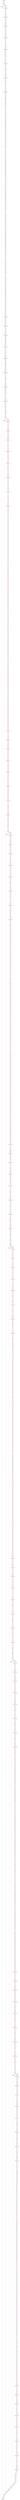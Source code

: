 digraph{
"92:SYNTH_START" -> "92:ILOAD";
"92:ILOAD" -> "94:ILOAD_3";
"94:ILOAD_3" -> "95:IF_ICMPGE";
"95:IF_ICMPGE" -> "3342:SYNTH_DUMMY";
"95:IF_ICMPGE" -> "-3342:SYNTH_DUMMY";
"3342:SYNTH_DUMMY" -> "3342:SYNTH_PHI";
"-3342:SYNTH_DUMMY" -> "98:ALOAD_0";
"98:ALOAD_0" -> "99:GETFIELD_QUICK_ARRAY";
"99:GETFIELD_QUICK_ARRAY" -> "102:ILOAD";
"102:ILOAD" -> "104:ILOAD";
"104:ILOAD" -> "106:IADD";
"106:IADD" -> "107:FALOAD";
"107:FALOAD" -> "108:FSTORE";
"108:FSTORE" -> "110:ALOAD_0";
"110:ALOAD_0" -> "111:GETFIELD_QUICK_ARRAY";
"111:GETFIELD_QUICK_ARRAY" -> "114:ILOAD";
"114:ILOAD" -> "116:ILOAD";
"116:ILOAD" -> "118:IADD";
"118:IADD" -> "119:FALOAD";
"119:FALOAD" -> "120:FSTORE";
"120:FSTORE" -> "122:ALOAD_0";
"122:ALOAD_0" -> "123:GETFIELD_QUICK_ARRAY";
"123:GETFIELD_QUICK_ARRAY" -> "126:ILOAD";
"126:ILOAD" -> "128:ILOAD";
"128:ILOAD" -> "130:IADD";
"130:IADD" -> "131:ILOAD_3";
"131:ILOAD_3" -> "132:IADD";
"132:IADD" -> "133:FALOAD";
"133:FALOAD" -> "134:FSTORE";
"134:FSTORE" -> "136:ALOAD_0";
"136:ALOAD_0" -> "137:GETFIELD_QUICK_ARRAY";
"137:GETFIELD_QUICK_ARRAY" -> "140:ILOAD";
"140:ILOAD" -> "142:ILOAD";
"142:ILOAD" -> "144:IADD";
"144:IADD" -> "145:ILOAD_3";
"145:ILOAD_3" -> "146:IADD";
"146:IADD" -> "147:FALOAD";
"147:FALOAD" -> "148:FSTORE";
"148:FSTORE" -> "150:ALOAD_0";
"150:ALOAD_0" -> "151:GETFIELD_QUICK_ARRAY";
"151:GETFIELD_QUICK_ARRAY" -> "154:ILOAD";
"154:ILOAD" -> "156:ILOAD";
"156:ILOAD" -> "158:IADD";
"158:IADD" -> "159:ICONST_2";
"159:ICONST_2" -> "160:ILOAD_3";
"160:ILOAD_3" -> "161:IMUL";
"161:IMUL" -> "162:IADD";
"162:IADD" -> "163:FALOAD";
"163:FALOAD" -> "164:FSTORE";
"164:FSTORE" -> "166:ALOAD_0";
"166:ALOAD_0" -> "167:GETFIELD_QUICK_ARRAY";
"167:GETFIELD_QUICK_ARRAY" -> "170:ILOAD";
"170:ILOAD" -> "172:ILOAD";
"172:ILOAD" -> "174:IADD";
"174:IADD" -> "175:ICONST_2";
"175:ICONST_2" -> "176:ILOAD_3";
"176:ILOAD_3" -> "177:IMUL";
"177:IMUL" -> "178:IADD";
"178:IADD" -> "179:FALOAD";
"179:FALOAD" -> "180:FSTORE";
"180:FSTORE" -> "182:ALOAD_0";
"182:ALOAD_0" -> "183:GETFIELD_QUICK_ARRAY";
"183:GETFIELD_QUICK_ARRAY" -> "186:ILOAD";
"186:ILOAD" -> "188:ILOAD";
"188:ILOAD" -> "190:IADD";
"190:IADD" -> "191:ICONST_3";
"191:ICONST_3" -> "192:ILOAD_3";
"192:ILOAD_3" -> "193:IMUL";
"193:IMUL" -> "194:IADD";
"194:IADD" -> "195:FALOAD";
"195:FALOAD" -> "196:FSTORE";
"196:FSTORE" -> "198:ALOAD_0";
"198:ALOAD_0" -> "199:GETFIELD_QUICK_ARRAY";
"199:GETFIELD_QUICK_ARRAY" -> "202:ILOAD";
"202:ILOAD" -> "204:ILOAD";
"204:ILOAD" -> "206:IADD";
"206:IADD" -> "207:ICONST_3";
"207:ICONST_3" -> "208:ILOAD_3";
"208:ILOAD_3" -> "209:IMUL";
"209:IMUL" -> "210:IADD";
"210:IADD" -> "211:FALOAD";
"211:FALOAD" -> "212:FSTORE";
"212:FSTORE" -> "214:FLOAD";
"214:FLOAD" -> "216:FLOAD";
"216:FLOAD" -> "218:FADD";
"218:FADD" -> "219:FLOAD";
"219:FLOAD" -> "221:FADD";
"221:FADD" -> "222:FLOAD";
"222:FLOAD" -> "224:FADD";
"224:FADD" -> "225:FSTORE";
"225:FSTORE" -> "227:FLOAD";
"227:FLOAD" -> "229:FLOAD";
"229:FLOAD" -> "231:FADD";
"231:FADD" -> "232:FLOAD";
"232:FLOAD" -> "234:FADD";
"234:FADD" -> "235:FLOAD";
"235:FLOAD" -> "237:FADD";
"237:FADD" -> "238:FSTORE";
"238:FSTORE" -> "240:FLOAD";
"240:FLOAD" -> "242:FLOAD";
"242:FLOAD" -> "244:FSUB";
"244:FSUB" -> "245:FLOAD";
"245:FLOAD" -> "247:FADD";
"247:FADD" -> "248:FLOAD";
"248:FLOAD" -> "250:FSUB";
"250:FSUB" -> "251:FSTORE";
"251:FSTORE" -> "253:FLOAD";
"253:FLOAD" -> "255:FLOAD";
"255:FLOAD" -> "257:FSUB";
"257:FSUB" -> "258:FLOAD";
"258:FLOAD" -> "260:FADD";
"260:FADD" -> "261:FLOAD";
"261:FLOAD" -> "263:FSUB";
"263:FSUB" -> "264:FSTORE";
"264:FSTORE" -> "266:FLOAD";
"266:FLOAD" -> "268:ILOAD";
"268:ILOAD" -> "270:I2F";
"270:I2F" -> "271:FMUL";
"271:FMUL" -> "272:FSTORE";
"272:FSTORE" -> "274:FLOAD";
"274:FLOAD" -> "276:FCOS";
"276:FCOS" -> "279:FSTORE";
"279:FSTORE" -> "281:FLOAD";
"281:FLOAD" -> "283:FSIN";
"283:FSIN" -> "286:FSTORE";
"286:FSTORE" -> "288:FLOAD";
"288:FLOAD" -> "290:FSTORE";
"290:FSTORE" -> "292:FLOAD";
"292:FLOAD" -> "294:FLOAD";
"294:FLOAD" -> "296:FMUL";
"296:FMUL" -> "297:FSTORE";
"297:FSTORE" -> "299:FLOAD";
"299:FLOAD" -> "301:FLOAD";
"301:FLOAD" -> "303:FLOAD";
"303:FLOAD" -> "305:FMUL";
"305:FMUL" -> "306:FSUB";
"306:FSUB" -> "307:FSTORE";
"307:FSTORE" -> "309:FLOAD";
"309:FLOAD" -> "311:FLOAD";
"311:FLOAD" -> "313:FMUL";
"313:FMUL" -> "314:FSTORE";
"314:FSTORE" -> "316:FLOAD";
"316:FLOAD" -> "318:FLOAD";
"318:FLOAD" -> "320:FLOAD";
"320:FLOAD" -> "322:FMUL";
"322:FMUL" -> "323:FADD";
"323:FADD" -> "324:FSTORE";
"324:FSTORE" -> "326:FLOAD";
"326:FLOAD" -> "328:FLOAD";
"328:FLOAD" -> "330:FADD";
"330:FADD" -> "331:FLOAD";
"331:FLOAD" -> "333:FSUB";
"333:FSUB" -> "334:FLOAD";
"334:FLOAD" -> "336:FSUB";
"336:FSUB" -> "337:FSTORE";
"337:FSTORE" -> "339:FLOAD";
"339:FLOAD" -> "341:FLOAD";
"341:FLOAD" -> "343:FSUB";
"343:FSUB" -> "344:FLOAD";
"344:FLOAD" -> "346:FSUB";
"346:FSUB" -> "347:FLOAD";
"347:FLOAD" -> "349:FADD";
"349:FADD" -> "350:FSTORE";
"350:FSTORE" -> "352:FLOAD";
"352:FLOAD" -> "354:ILOAD";
"354:ILOAD" -> "356:I2F";
"356:I2F" -> "357:FMUL";
"357:FMUL" -> "358:FSTORE";
"358:FSTORE" -> "360:FLOAD";
"360:FLOAD" -> "362:FCOS";
"362:FCOS" -> "365:FSTORE";
"365:FSTORE" -> "367:FLOAD";
"367:FLOAD" -> "369:FSIN";
"369:FSIN" -> "372:FSTORE";
"372:FSTORE" -> "374:FLOAD";
"374:FLOAD" -> "376:FSTORE";
"376:FSTORE" -> "378:FLOAD";
"378:FLOAD" -> "380:FLOAD";
"380:FLOAD" -> "382:FMUL";
"382:FMUL" -> "383:FSTORE";
"383:FSTORE" -> "385:FLOAD";
"385:FLOAD" -> "387:FLOAD";
"387:FLOAD" -> "389:FLOAD";
"389:FLOAD" -> "391:FMUL";
"391:FMUL" -> "392:FSUB";
"392:FSUB" -> "393:FSTORE";
"393:FSTORE" -> "395:FLOAD";
"395:FLOAD" -> "397:FLOAD";
"397:FLOAD" -> "399:FMUL";
"399:FMUL" -> "400:FSTORE";
"400:FSTORE" -> "402:FLOAD";
"402:FLOAD" -> "404:FLOAD";
"404:FLOAD" -> "406:FLOAD";
"406:FLOAD" -> "408:FMUL";
"408:FMUL" -> "409:FADD";
"409:FADD" -> "410:FSTORE";
"410:FSTORE" -> "412:FLOAD";
"412:FLOAD" -> "414:FLOAD";
"414:FLOAD" -> "416:FSUB";
"416:FSUB" -> "417:FLOAD";
"417:FLOAD" -> "419:FSUB";
"419:FSUB" -> "420:FLOAD";
"420:FLOAD" -> "422:FADD";
"422:FADD" -> "423:FSTORE";
"423:FSTORE" -> "425:FLOAD";
"425:FLOAD" -> "427:FLOAD";
"427:FLOAD" -> "429:FADD";
"429:FADD" -> "430:FLOAD";
"430:FLOAD" -> "432:FSUB";
"432:FSUB" -> "433:FLOAD";
"433:FLOAD" -> "435:FSUB";
"435:FSUB" -> "436:FSTORE";
"436:FSTORE" -> "438:FLOAD";
"438:FLOAD" -> "440:ILOAD";
"440:ILOAD" -> "442:I2F";
"442:I2F" -> "443:FMUL";
"443:FMUL" -> "444:FSTORE";
"444:FSTORE" -> "446:FLOAD";
"446:FLOAD" -> "448:FCOS";
"448:FCOS" -> "451:FSTORE";
"451:FSTORE" -> "453:FLOAD";
"453:FLOAD" -> "455:FSIN";
"455:FSIN" -> "458:FSTORE";
"458:FSTORE" -> "460:FLOAD";
"460:FLOAD" -> "462:FSTORE";
"462:FSTORE" -> "464:FLOAD";
"464:FLOAD" -> "466:FLOAD";
"466:FLOAD" -> "468:FMUL";
"468:FMUL" -> "469:FSTORE";
"469:FSTORE" -> "471:FLOAD";
"471:FLOAD" -> "473:FLOAD";
"473:FLOAD" -> "475:FLOAD";
"475:FLOAD" -> "477:FMUL";
"477:FMUL" -> "478:FSUB";
"478:FSUB" -> "479:FSTORE";
"479:FSTORE" -> "481:FLOAD";
"481:FLOAD" -> "483:FLOAD";
"483:FLOAD" -> "485:FMUL";
"485:FMUL" -> "486:FSTORE";
"486:FSTORE" -> "488:FLOAD";
"488:FLOAD" -> "490:FLOAD";
"490:FLOAD" -> "492:FLOAD";
"492:FLOAD" -> "494:FMUL";
"494:FMUL" -> "495:FADD";
"495:FADD" -> "496:FSTORE";
"496:FSTORE" -> "498:ALOAD_0";
"498:ALOAD_0" -> "499:GETFIELD_QUICK_ARRAY";
"499:GETFIELD_QUICK_ARRAY" -> "502:ILOAD";
"502:ILOAD" -> "504:ILOAD";
"504:ILOAD" -> "506:IADD";
"506:IADD" -> "507:FLOAD";
"507:FLOAD" -> "509:FASTORE";
"509:FASTORE" -> "510:ALOAD_0";
"510:ALOAD_0" -> "511:GETFIELD_QUICK_ARRAY";
"511:GETFIELD_QUICK_ARRAY" -> "514:ILOAD";
"514:ILOAD" -> "516:ILOAD";
"516:ILOAD" -> "518:IADD";
"518:IADD" -> "519:FLOAD";
"519:FLOAD" -> "521:FASTORE";
"521:FASTORE" -> "522:ALOAD_0";
"522:ALOAD_0" -> "523:GETFIELD_QUICK_ARRAY";
"523:GETFIELD_QUICK_ARRAY" -> "526:ILOAD";
"526:ILOAD" -> "528:ILOAD";
"528:ILOAD" -> "530:IADD";
"530:IADD" -> "531:ILOAD_3";
"531:ILOAD_3" -> "532:IADD";
"532:IADD" -> "533:FLOAD";
"533:FLOAD" -> "535:FASTORE";
"535:FASTORE" -> "536:ALOAD_0";
"536:ALOAD_0" -> "537:GETFIELD_QUICK_ARRAY";
"537:GETFIELD_QUICK_ARRAY" -> "540:ILOAD";
"540:ILOAD" -> "542:ILOAD";
"542:ILOAD" -> "544:IADD";
"544:IADD" -> "545:ILOAD_3";
"545:ILOAD_3" -> "546:IADD";
"546:IADD" -> "547:FLOAD";
"547:FLOAD" -> "549:FASTORE";
"549:FASTORE" -> "550:ALOAD_0";
"550:ALOAD_0" -> "551:GETFIELD_QUICK_ARRAY";
"551:GETFIELD_QUICK_ARRAY" -> "554:ILOAD";
"554:ILOAD" -> "556:ILOAD";
"556:ILOAD" -> "558:IADD";
"558:IADD" -> "559:ICONST_2";
"559:ICONST_2" -> "560:ILOAD_3";
"560:ILOAD_3" -> "561:IMUL";
"561:IMUL" -> "562:IADD";
"562:IADD" -> "563:FLOAD";
"563:FLOAD" -> "565:FASTORE";
"565:FASTORE" -> "566:ALOAD_0";
"566:ALOAD_0" -> "567:GETFIELD_QUICK_ARRAY";
"567:GETFIELD_QUICK_ARRAY" -> "570:ILOAD";
"570:ILOAD" -> "572:ILOAD";
"572:ILOAD" -> "574:IADD";
"574:IADD" -> "575:ICONST_2";
"575:ICONST_2" -> "576:ILOAD_3";
"576:ILOAD_3" -> "577:IMUL";
"577:IMUL" -> "578:IADD";
"578:IADD" -> "579:FLOAD";
"579:FLOAD" -> "581:FASTORE";
"581:FASTORE" -> "582:ALOAD_0";
"582:ALOAD_0" -> "583:GETFIELD_QUICK_ARRAY";
"583:GETFIELD_QUICK_ARRAY" -> "586:ILOAD";
"586:ILOAD" -> "588:ILOAD";
"588:ILOAD" -> "590:IADD";
"590:IADD" -> "591:ICONST_3";
"591:ICONST_3" -> "592:ILOAD_3";
"592:ILOAD_3" -> "593:IMUL";
"593:IMUL" -> "594:IADD";
"594:IADD" -> "595:FLOAD";
"595:FLOAD" -> "597:FASTORE";
"597:FASTORE" -> "598:ALOAD_0";
"598:ALOAD_0" -> "599:GETFIELD_QUICK_ARRAY";
"599:GETFIELD_QUICK_ARRAY" -> "602:ILOAD";
"602:ILOAD" -> "604:ILOAD";
"604:ILOAD" -> "606:IADD";
"606:IADD" -> "607:ICONST_3";
"607:ICONST_3" -> "608:ILOAD_3";
"608:ILOAD_3" -> "609:IMUL";
"609:IMUL" -> "610:IADD";
"610:IADD" -> "611:FLOAD";
"611:FLOAD" -> "613:FASTORE";
"613:FASTORE" -> "614:IINC";
"614:IINC" -> "617:ILOAD";
"617:ILOAD" [color = red];
"617:ILOAD" -> "619:ILOAD_3";
"619:ILOAD_3" [color = red];
"619:ILOAD_3" -> "620:IF_ICMPGE";
"620:IF_ICMPGE" [color = red];
"620:IF_ICMPGE" -> "3867:SYNTH_DUMMY";
"620:IF_ICMPGE" -> "-3867:SYNTH_DUMMY";
"3867:SYNTH_DUMMY" -> "3867:SYNTH_PHI";
"-3867:SYNTH_DUMMY" -> "623:ALOAD_0";
"623:ALOAD_0" [color = red];
"623:ALOAD_0" -> "624:GETFIELD_QUICK_ARRAY";
"3246:NOP" -> "3247:GOTO";
"3247:GOTO" -> "3342:SYNTH_PHI";
"624:GETFIELD_QUICK_ARRAY" [color = red];
"624:GETFIELD_QUICK_ARRAY" -> "627:ILOAD";
"627:ILOAD" [color = red];
"627:ILOAD" -> "629:ILOAD";
"629:ILOAD" [color = red];
"629:ILOAD" -> "631:IADD";
"631:IADD" [color = red];
"631:IADD" -> "632:FALOAD";
"632:FALOAD" [color = red];
"632:FALOAD" -> "633:FSTORE";
"633:FSTORE" [color = red];
"633:FSTORE" -> "635:ALOAD_0";
"635:ALOAD_0" [color = red];
"635:ALOAD_0" -> "636:GETFIELD_QUICK_ARRAY";
"636:GETFIELD_QUICK_ARRAY" [color = red];
"636:GETFIELD_QUICK_ARRAY" -> "639:ILOAD";
"639:ILOAD" [color = red];
"639:ILOAD" -> "641:ILOAD";
"641:ILOAD" [color = red];
"641:ILOAD" -> "643:IADD";
"643:IADD" [color = red];
"643:IADD" -> "644:FALOAD";
"644:FALOAD" [color = red];
"644:FALOAD" -> "645:FSTORE";
"645:FSTORE" [color = red];
"645:FSTORE" -> "647:ALOAD_0";
"647:ALOAD_0" [color = red];
"647:ALOAD_0" -> "648:GETFIELD_QUICK_ARRAY";
"648:GETFIELD_QUICK_ARRAY" [color = red];
"648:GETFIELD_QUICK_ARRAY" -> "651:ILOAD";
"651:ILOAD" [color = red];
"651:ILOAD" -> "653:ILOAD";
"653:ILOAD" [color = red];
"653:ILOAD" -> "655:IADD";
"655:IADD" [color = red];
"655:IADD" -> "656:ILOAD_3";
"656:ILOAD_3" [color = red];
"656:ILOAD_3" -> "657:IADD";
"657:IADD" [color = red];
"657:IADD" -> "658:FALOAD";
"658:FALOAD" [color = red];
"658:FALOAD" -> "659:FSTORE";
"659:FSTORE" [color = red];
"659:FSTORE" -> "661:ALOAD_0";
"661:ALOAD_0" [color = red];
"661:ALOAD_0" -> "662:GETFIELD_QUICK_ARRAY";
"662:GETFIELD_QUICK_ARRAY" [color = red];
"662:GETFIELD_QUICK_ARRAY" -> "665:ILOAD";
"665:ILOAD" [color = red];
"665:ILOAD" -> "667:ILOAD";
"667:ILOAD" [color = red];
"667:ILOAD" -> "669:IADD";
"669:IADD" [color = red];
"669:IADD" -> "670:ILOAD_3";
"670:ILOAD_3" [color = red];
"670:ILOAD_3" -> "671:IADD";
"671:IADD" [color = red];
"671:IADD" -> "672:FALOAD";
"672:FALOAD" [color = red];
"672:FALOAD" -> "673:FSTORE";
"673:FSTORE" [color = red];
"673:FSTORE" -> "675:ALOAD_0";
"675:ALOAD_0" [color = red];
"675:ALOAD_0" -> "676:GETFIELD_QUICK_ARRAY";
"676:GETFIELD_QUICK_ARRAY" [color = red];
"676:GETFIELD_QUICK_ARRAY" -> "679:ILOAD";
"679:ILOAD" [color = red];
"679:ILOAD" -> "681:ILOAD";
"681:ILOAD" [color = red];
"681:ILOAD" -> "683:IADD";
"683:IADD" [color = red];
"683:IADD" -> "684:ICONST_2";
"684:ICONST_2" [color = red];
"684:ICONST_2" -> "685:ILOAD_3";
"685:ILOAD_3" [color = red];
"685:ILOAD_3" -> "686:IMUL";
"686:IMUL" [color = red];
"686:IMUL" -> "687:IADD";
"687:IADD" [color = red];
"687:IADD" -> "688:FALOAD";
"688:FALOAD" [color = red];
"688:FALOAD" -> "689:FSTORE";
"689:FSTORE" [color = red];
"689:FSTORE" -> "691:ALOAD_0";
"691:ALOAD_0" [color = red];
"691:ALOAD_0" -> "692:GETFIELD_QUICK_ARRAY";
"692:GETFIELD_QUICK_ARRAY" [color = red];
"692:GETFIELD_QUICK_ARRAY" -> "695:ILOAD";
"695:ILOAD" [color = red];
"695:ILOAD" -> "697:ILOAD";
"697:ILOAD" [color = red];
"697:ILOAD" -> "699:IADD";
"699:IADD" [color = red];
"699:IADD" -> "700:ICONST_2";
"700:ICONST_2" [color = red];
"700:ICONST_2" -> "701:ILOAD_3";
"701:ILOAD_3" [color = red];
"701:ILOAD_3" -> "702:IMUL";
"702:IMUL" [color = red];
"702:IMUL" -> "703:IADD";
"703:IADD" [color = red];
"703:IADD" -> "704:FALOAD";
"704:FALOAD" [color = red];
"704:FALOAD" -> "705:FSTORE";
"705:FSTORE" [color = red];
"705:FSTORE" -> "707:ALOAD_0";
"707:ALOAD_0" [color = red];
"707:ALOAD_0" -> "708:GETFIELD_QUICK_ARRAY";
"708:GETFIELD_QUICK_ARRAY" [color = red];
"708:GETFIELD_QUICK_ARRAY" -> "711:ILOAD";
"711:ILOAD" [color = red];
"711:ILOAD" -> "713:ILOAD";
"713:ILOAD" [color = red];
"713:ILOAD" -> "715:IADD";
"715:IADD" [color = red];
"715:IADD" -> "716:ICONST_3";
"716:ICONST_3" [color = red];
"716:ICONST_3" -> "717:ILOAD_3";
"717:ILOAD_3" [color = red];
"717:ILOAD_3" -> "718:IMUL";
"718:IMUL" [color = red];
"718:IMUL" -> "719:IADD";
"719:IADD" [color = red];
"719:IADD" -> "720:FALOAD";
"720:FALOAD" [color = red];
"720:FALOAD" -> "721:FSTORE";
"721:FSTORE" [color = red];
"721:FSTORE" -> "723:ALOAD_0";
"723:ALOAD_0" [color = red];
"723:ALOAD_0" -> "724:GETFIELD_QUICK_ARRAY";
"724:GETFIELD_QUICK_ARRAY" [color = red];
"724:GETFIELD_QUICK_ARRAY" -> "727:ILOAD";
"727:ILOAD" [color = red];
"727:ILOAD" -> "729:ILOAD";
"729:ILOAD" [color = red];
"729:ILOAD" -> "731:IADD";
"731:IADD" [color = red];
"731:IADD" -> "732:ICONST_3";
"732:ICONST_3" [color = red];
"732:ICONST_3" -> "733:ILOAD_3";
"733:ILOAD_3" [color = red];
"733:ILOAD_3" -> "734:IMUL";
"734:IMUL" [color = red];
"734:IMUL" -> "735:IADD";
"735:IADD" [color = red];
"735:IADD" -> "736:FALOAD";
"736:FALOAD" [color = red];
"736:FALOAD" -> "737:FSTORE";
"737:FSTORE" [color = red];
"737:FSTORE" -> "739:FLOAD";
"739:FLOAD" [color = red];
"739:FLOAD" -> "741:FLOAD";
"741:FLOAD" [color = red];
"741:FLOAD" -> "743:FADD";
"743:FADD" [color = red];
"743:FADD" -> "744:FLOAD";
"744:FLOAD" [color = red];
"744:FLOAD" -> "746:FADD";
"746:FADD" [color = red];
"746:FADD" -> "747:FLOAD";
"747:FLOAD" [color = red];
"747:FLOAD" -> "749:FADD";
"749:FADD" [color = red];
"749:FADD" -> "750:FSTORE";
"750:FSTORE" [color = red];
"750:FSTORE" -> "752:FLOAD";
"752:FLOAD" [color = red];
"752:FLOAD" -> "754:FLOAD";
"754:FLOAD" [color = red];
"754:FLOAD" -> "756:FADD";
"756:FADD" [color = red];
"756:FADD" -> "757:FLOAD";
"757:FLOAD" [color = red];
"757:FLOAD" -> "759:FADD";
"759:FADD" [color = red];
"759:FADD" -> "760:FLOAD";
"760:FLOAD" [color = red];
"760:FLOAD" -> "762:FADD";
"762:FADD" [color = red];
"762:FADD" -> "763:FSTORE";
"763:FSTORE" [color = red];
"763:FSTORE" -> "765:FLOAD";
"765:FLOAD" [color = red];
"765:FLOAD" -> "767:FLOAD";
"767:FLOAD" [color = red];
"767:FLOAD" -> "769:FSUB";
"769:FSUB" [color = red];
"769:FSUB" -> "770:FLOAD";
"770:FLOAD" [color = red];
"770:FLOAD" -> "772:FADD";
"772:FADD" [color = red];
"772:FADD" -> "773:FLOAD";
"773:FLOAD" [color = red];
"773:FLOAD" -> "775:FSUB";
"775:FSUB" [color = red];
"775:FSUB" -> "776:FSTORE";
"776:FSTORE" [color = red];
"776:FSTORE" -> "778:FLOAD";
"778:FLOAD" [color = red];
"778:FLOAD" -> "780:FLOAD";
"780:FLOAD" [color = red];
"780:FLOAD" -> "782:FSUB";
"782:FSUB" [color = red];
"782:FSUB" -> "783:FLOAD";
"783:FLOAD" [color = red];
"783:FLOAD" -> "785:FADD";
"785:FADD" [color = red];
"785:FADD" -> "786:FLOAD";
"786:FLOAD" [color = red];
"786:FLOAD" -> "788:FSUB";
"788:FSUB" [color = red];
"788:FSUB" -> "789:FSTORE";
"789:FSTORE" [color = red];
"789:FSTORE" -> "791:FLOAD";
"791:FLOAD" [color = red];
"791:FLOAD" -> "793:ILOAD";
"793:ILOAD" [color = red];
"793:ILOAD" -> "795:I2F";
"795:I2F" [color = red];
"795:I2F" -> "796:FMUL";
"796:FMUL" [color = red];
"796:FMUL" -> "797:FSTORE";
"797:FSTORE" [color = red];
"797:FSTORE" -> "799:FLOAD";
"799:FLOAD" [color = red];
"799:FLOAD" -> "801:FCOS";
"801:FCOS" [color = red];
"801:FCOS" -> "804:FSTORE";
"804:FSTORE" [color = red];
"804:FSTORE" -> "806:FLOAD";
"806:FLOAD" [color = red];
"806:FLOAD" -> "808:FSIN";
"808:FSIN" [color = red];
"808:FSIN" -> "811:FSTORE";
"811:FSTORE" [color = red];
"811:FSTORE" -> "813:FLOAD";
"813:FLOAD" [color = red];
"813:FLOAD" -> "815:FSTORE";
"815:FSTORE" [color = red];
"815:FSTORE" -> "817:FLOAD";
"817:FLOAD" [color = red];
"817:FLOAD" -> "819:FLOAD";
"819:FLOAD" [color = red];
"819:FLOAD" -> "821:FMUL";
"821:FMUL" [color = red];
"821:FMUL" -> "822:FSTORE";
"822:FSTORE" [color = red];
"822:FSTORE" -> "824:FLOAD";
"824:FLOAD" [color = red];
"824:FLOAD" -> "826:FLOAD";
"826:FLOAD" [color = red];
"826:FLOAD" -> "828:FLOAD";
"828:FLOAD" [color = red];
"828:FLOAD" -> "830:FMUL";
"830:FMUL" [color = red];
"830:FMUL" -> "831:FSUB";
"831:FSUB" [color = red];
"831:FSUB" -> "832:FSTORE";
"832:FSTORE" [color = red];
"832:FSTORE" -> "834:FLOAD";
"834:FLOAD" [color = red];
"834:FLOAD" -> "836:FLOAD";
"836:FLOAD" [color = red];
"836:FLOAD" -> "838:FMUL";
"838:FMUL" [color = red];
"838:FMUL" -> "839:FSTORE";
"839:FSTORE" [color = red];
"839:FSTORE" -> "841:FLOAD";
"841:FLOAD" [color = red];
"841:FLOAD" -> "843:FLOAD";
"843:FLOAD" [color = red];
"843:FLOAD" -> "845:FLOAD";
"845:FLOAD" [color = red];
"845:FLOAD" -> "847:FMUL";
"847:FMUL" [color = red];
"847:FMUL" -> "848:FADD";
"848:FADD" [color = red];
"848:FADD" -> "849:FSTORE";
"849:FSTORE" [color = red];
"849:FSTORE" -> "851:FLOAD";
"851:FLOAD" [color = red];
"851:FLOAD" -> "853:FLOAD";
"853:FLOAD" [color = red];
"853:FLOAD" -> "855:FADD";
"855:FADD" [color = red];
"855:FADD" -> "856:FLOAD";
"856:FLOAD" [color = red];
"856:FLOAD" -> "858:FSUB";
"858:FSUB" [color = red];
"858:FSUB" -> "859:FLOAD";
"859:FLOAD" [color = red];
"859:FLOAD" -> "861:FSUB";
"861:FSUB" [color = red];
"861:FSUB" -> "862:FSTORE";
"862:FSTORE" [color = red];
"862:FSTORE" -> "864:FLOAD";
"864:FLOAD" [color = red];
"864:FLOAD" -> "866:FLOAD";
"866:FLOAD" [color = red];
"866:FLOAD" -> "868:FSUB";
"868:FSUB" [color = red];
"868:FSUB" -> "869:FLOAD";
"869:FLOAD" [color = red];
"869:FLOAD" -> "871:FSUB";
"871:FSUB" [color = red];
"871:FSUB" -> "872:FLOAD";
"872:FLOAD" [color = red];
"872:FLOAD" -> "874:FADD";
"874:FADD" [color = red];
"874:FADD" -> "875:FSTORE";
"875:FSTORE" [color = red];
"875:FSTORE" -> "877:FLOAD";
"877:FLOAD" [color = red];
"877:FLOAD" -> "879:ILOAD";
"879:ILOAD" [color = red];
"879:ILOAD" -> "881:I2F";
"881:I2F" [color = red];
"881:I2F" -> "882:FMUL";
"882:FMUL" [color = red];
"882:FMUL" -> "883:FSTORE";
"883:FSTORE" [color = red];
"883:FSTORE" -> "885:FLOAD";
"885:FLOAD" [color = red];
"885:FLOAD" -> "887:FCOS";
"887:FCOS" [color = red];
"887:FCOS" -> "890:FSTORE";
"890:FSTORE" [color = red];
"890:FSTORE" -> "892:FLOAD";
"892:FLOAD" [color = red];
"892:FLOAD" -> "894:FSIN";
"894:FSIN" [color = red];
"894:FSIN" -> "897:FSTORE";
"897:FSTORE" [color = red];
"897:FSTORE" -> "899:FLOAD";
"899:FLOAD" [color = red];
"899:FLOAD" -> "901:FSTORE";
"901:FSTORE" [color = red];
"901:FSTORE" -> "903:FLOAD";
"903:FLOAD" [color = red];
"903:FLOAD" -> "905:FLOAD";
"905:FLOAD" [color = red];
"905:FLOAD" -> "907:FMUL";
"907:FMUL" [color = red];
"907:FMUL" -> "908:FSTORE";
"908:FSTORE" [color = red];
"908:FSTORE" -> "910:FLOAD";
"910:FLOAD" [color = red];
"910:FLOAD" -> "912:FLOAD";
"912:FLOAD" [color = red];
"912:FLOAD" -> "914:FLOAD";
"914:FLOAD" [color = red];
"914:FLOAD" -> "916:FMUL";
"916:FMUL" [color = red];
"916:FMUL" -> "917:FSUB";
"917:FSUB" [color = red];
"917:FSUB" -> "918:FSTORE";
"918:FSTORE" [color = red];
"918:FSTORE" -> "920:FLOAD";
"920:FLOAD" [color = red];
"920:FLOAD" -> "922:FLOAD";
"922:FLOAD" [color = red];
"922:FLOAD" -> "924:FMUL";
"924:FMUL" [color = red];
"924:FMUL" -> "925:FSTORE";
"925:FSTORE" [color = red];
"925:FSTORE" -> "927:FLOAD";
"927:FLOAD" [color = red];
"927:FLOAD" -> "929:FLOAD";
"929:FLOAD" [color = red];
"929:FLOAD" -> "931:FLOAD";
"931:FLOAD" [color = red];
"931:FLOAD" -> "933:FMUL";
"933:FMUL" [color = red];
"933:FMUL" -> "934:FADD";
"934:FADD" [color = red];
"934:FADD" -> "935:FSTORE";
"935:FSTORE" [color = red];
"935:FSTORE" -> "937:FLOAD";
"937:FLOAD" [color = red];
"937:FLOAD" -> "939:FLOAD";
"939:FLOAD" [color = red];
"939:FLOAD" -> "941:FSUB";
"941:FSUB" [color = red];
"941:FSUB" -> "942:FLOAD";
"942:FLOAD" [color = red];
"942:FLOAD" -> "944:FSUB";
"944:FSUB" [color = red];
"944:FSUB" -> "945:FLOAD";
"945:FLOAD" [color = red];
"945:FLOAD" -> "947:FADD";
"947:FADD" [color = red];
"947:FADD" -> "948:FSTORE";
"948:FSTORE" [color = red];
"948:FSTORE" -> "950:FLOAD";
"950:FLOAD" [color = red];
"950:FLOAD" -> "952:FLOAD";
"952:FLOAD" [color = red];
"952:FLOAD" -> "954:FADD";
"954:FADD" [color = red];
"954:FADD" -> "955:FLOAD";
"955:FLOAD" [color = red];
"955:FLOAD" -> "957:FSUB";
"957:FSUB" [color = red];
"957:FSUB" -> "958:FLOAD";
"958:FLOAD" [color = red];
"958:FLOAD" -> "960:FSUB";
"960:FSUB" [color = red];
"960:FSUB" -> "961:FSTORE";
"961:FSTORE" [color = red];
"961:FSTORE" -> "963:FLOAD";
"963:FLOAD" [color = red];
"963:FLOAD" -> "965:ILOAD";
"965:ILOAD" [color = red];
"965:ILOAD" -> "967:I2F";
"967:I2F" [color = red];
"967:I2F" -> "968:FMUL";
"968:FMUL" [color = red];
"968:FMUL" -> "969:FSTORE";
"969:FSTORE" [color = red];
"969:FSTORE" -> "971:FLOAD";
"971:FLOAD" [color = red];
"971:FLOAD" -> "973:FCOS";
"973:FCOS" [color = red];
"973:FCOS" -> "976:FSTORE";
"976:FSTORE" [color = red];
"976:FSTORE" -> "978:FLOAD";
"978:FLOAD" [color = red];
"978:FLOAD" -> "980:FSIN";
"980:FSIN" [color = red];
"980:FSIN" -> "983:FSTORE";
"983:FSTORE" [color = red];
"983:FSTORE" -> "985:FLOAD";
"985:FLOAD" [color = red];
"985:FLOAD" -> "987:FSTORE";
"987:FSTORE" [color = red];
"987:FSTORE" -> "989:FLOAD";
"989:FLOAD" [color = red];
"989:FLOAD" -> "991:FLOAD";
"991:FLOAD" [color = red];
"991:FLOAD" -> "993:FMUL";
"993:FMUL" [color = red];
"993:FMUL" -> "994:FSTORE";
"994:FSTORE" [color = red];
"994:FSTORE" -> "996:FLOAD";
"996:FLOAD" [color = red];
"996:FLOAD" -> "998:FLOAD";
"998:FLOAD" [color = red];
"998:FLOAD" -> "1000:FLOAD";
"1000:FLOAD" [color = red];
"1000:FLOAD" -> "1002:FMUL";
"1002:FMUL" [color = red];
"1002:FMUL" -> "1003:FSUB";
"1003:FSUB" [color = red];
"1003:FSUB" -> "1004:FSTORE";
"1004:FSTORE" [color = red];
"1004:FSTORE" -> "1006:FLOAD";
"1006:FLOAD" [color = red];
"1006:FLOAD" -> "1008:FLOAD";
"1008:FLOAD" [color = red];
"1008:FLOAD" -> "1010:FMUL";
"1010:FMUL" [color = red];
"1010:FMUL" -> "1011:FSTORE";
"1011:FSTORE" [color = red];
"1011:FSTORE" -> "1013:FLOAD";
"1013:FLOAD" [color = red];
"1013:FLOAD" -> "1015:FLOAD";
"1015:FLOAD" [color = red];
"1015:FLOAD" -> "1017:FLOAD";
"1017:FLOAD" [color = red];
"1017:FLOAD" -> "1019:FMUL";
"1019:FMUL" [color = red];
"1019:FMUL" -> "1020:FADD";
"1020:FADD" [color = red];
"1020:FADD" -> "1021:FSTORE";
"1021:FSTORE" [color = red];
"1021:FSTORE" -> "1023:ALOAD_0";
"1023:ALOAD_0" [color = red];
"1023:ALOAD_0" -> "1024:GETFIELD_QUICK_ARRAY";
"1024:GETFIELD_QUICK_ARRAY" [color = red];
"1024:GETFIELD_QUICK_ARRAY" -> "1027:ILOAD";
"1027:ILOAD" [color = red];
"1027:ILOAD" -> "1029:ILOAD";
"1029:ILOAD" [color = red];
"1029:ILOAD" -> "1031:IADD";
"1031:IADD" [color = red];
"1031:IADD" -> "1032:FLOAD";
"1032:FLOAD" [color = red];
"1032:FLOAD" -> "1034:FASTORE";
"1034:FASTORE" [color = red];
"1034:FASTORE" -> "1035:ALOAD_0";
"1035:ALOAD_0" [color = red];
"1035:ALOAD_0" -> "1036:GETFIELD_QUICK_ARRAY";
"1036:GETFIELD_QUICK_ARRAY" [color = red];
"1036:GETFIELD_QUICK_ARRAY" -> "1039:ILOAD";
"1039:ILOAD" [color = red];
"1039:ILOAD" -> "1041:ILOAD";
"1041:ILOAD" [color = red];
"1041:ILOAD" -> "1043:IADD";
"1043:IADD" [color = red];
"1043:IADD" -> "1044:FLOAD";
"1044:FLOAD" [color = red];
"1044:FLOAD" -> "1046:FASTORE";
"1046:FASTORE" [color = red];
"1046:FASTORE" -> "1047:ALOAD_0";
"1047:ALOAD_0" [color = red];
"1047:ALOAD_0" -> "1048:GETFIELD_QUICK_ARRAY";
"1048:GETFIELD_QUICK_ARRAY" [color = red];
"1048:GETFIELD_QUICK_ARRAY" -> "1051:ILOAD";
"1051:ILOAD" [color = red];
"1051:ILOAD" -> "1053:ILOAD";
"1053:ILOAD" [color = red];
"1053:ILOAD" -> "1055:IADD";
"1055:IADD" [color = red];
"1055:IADD" -> "1056:ILOAD_3";
"1056:ILOAD_3" [color = red];
"1056:ILOAD_3" -> "1057:IADD";
"1057:IADD" [color = red];
"1057:IADD" -> "1058:FLOAD";
"1058:FLOAD" [color = red];
"1058:FLOAD" -> "1060:FASTORE";
"1060:FASTORE" [color = red];
"1060:FASTORE" -> "1061:ALOAD_0";
"1061:ALOAD_0" [color = red];
"1061:ALOAD_0" -> "1062:GETFIELD_QUICK_ARRAY";
"1062:GETFIELD_QUICK_ARRAY" [color = red];
"1062:GETFIELD_QUICK_ARRAY" -> "1065:ILOAD";
"1065:ILOAD" [color = red];
"1065:ILOAD" -> "1067:ILOAD";
"1067:ILOAD" [color = red];
"1067:ILOAD" -> "1069:IADD";
"1069:IADD" [color = red];
"1069:IADD" -> "1070:ILOAD_3";
"1070:ILOAD_3" [color = red];
"1070:ILOAD_3" -> "1071:IADD";
"1071:IADD" [color = red];
"1071:IADD" -> "1072:FLOAD";
"1072:FLOAD" [color = red];
"1072:FLOAD" -> "1074:FASTORE";
"1074:FASTORE" [color = red];
"1074:FASTORE" -> "1075:ALOAD_0";
"1075:ALOAD_0" [color = red];
"1075:ALOAD_0" -> "1076:GETFIELD_QUICK_ARRAY";
"1076:GETFIELD_QUICK_ARRAY" [color = red];
"1076:GETFIELD_QUICK_ARRAY" -> "1079:ILOAD";
"1079:ILOAD" [color = red];
"1079:ILOAD" -> "1081:ILOAD";
"1081:ILOAD" [color = red];
"1081:ILOAD" -> "1083:IADD";
"1083:IADD" [color = red];
"1083:IADD" -> "1084:ICONST_2";
"1084:ICONST_2" [color = red];
"1084:ICONST_2" -> "1085:ILOAD_3";
"1085:ILOAD_3" [color = red];
"1085:ILOAD_3" -> "1086:IMUL";
"1086:IMUL" [color = red];
"1086:IMUL" -> "1087:IADD";
"1087:IADD" [color = red];
"1087:IADD" -> "1088:FLOAD";
"1088:FLOAD" [color = red];
"1088:FLOAD" -> "1090:FASTORE";
"1090:FASTORE" [color = red];
"1090:FASTORE" -> "1091:ALOAD_0";
"1091:ALOAD_0" [color = red];
"1091:ALOAD_0" -> "1092:GETFIELD_QUICK_ARRAY";
"1092:GETFIELD_QUICK_ARRAY" [color = red];
"1092:GETFIELD_QUICK_ARRAY" -> "1095:ILOAD";
"1095:ILOAD" [color = red];
"1095:ILOAD" -> "1097:ILOAD";
"1097:ILOAD" [color = red];
"1097:ILOAD" -> "1099:IADD";
"1099:IADD" [color = red];
"1099:IADD" -> "1100:ICONST_2";
"1100:ICONST_2" [color = red];
"1100:ICONST_2" -> "1101:ILOAD_3";
"1101:ILOAD_3" [color = red];
"1101:ILOAD_3" -> "1102:IMUL";
"1102:IMUL" [color = red];
"1102:IMUL" -> "1103:IADD";
"1103:IADD" [color = red];
"1103:IADD" -> "1104:FLOAD";
"1104:FLOAD" [color = red];
"1104:FLOAD" -> "1106:FASTORE";
"1106:FASTORE" [color = red];
"1106:FASTORE" -> "1107:ALOAD_0";
"1107:ALOAD_0" [color = red];
"1107:ALOAD_0" -> "1108:GETFIELD_QUICK_ARRAY";
"1108:GETFIELD_QUICK_ARRAY" [color = red];
"1108:GETFIELD_QUICK_ARRAY" -> "1111:ILOAD";
"1111:ILOAD" [color = red];
"1111:ILOAD" -> "1113:ILOAD";
"1113:ILOAD" [color = red];
"1113:ILOAD" -> "1115:IADD";
"1115:IADD" [color = red];
"1115:IADD" -> "1116:ICONST_3";
"1116:ICONST_3" [color = red];
"1116:ICONST_3" -> "1117:ILOAD_3";
"1117:ILOAD_3" [color = red];
"1117:ILOAD_3" -> "1118:IMUL";
"1118:IMUL" [color = red];
"1118:IMUL" -> "1119:IADD";
"1119:IADD" [color = red];
"1119:IADD" -> "1120:FLOAD";
"1120:FLOAD" [color = red];
"1120:FLOAD" -> "1122:FASTORE";
"1122:FASTORE" [color = red];
"1122:FASTORE" -> "1123:ALOAD_0";
"1123:ALOAD_0" [color = red];
"1123:ALOAD_0" -> "1124:GETFIELD_QUICK_ARRAY";
"1124:GETFIELD_QUICK_ARRAY" [color = red];
"1124:GETFIELD_QUICK_ARRAY" -> "1127:ILOAD";
"1127:ILOAD" [color = red];
"1127:ILOAD" -> "1129:ILOAD";
"1129:ILOAD" [color = red];
"1129:ILOAD" -> "1131:IADD";
"1131:IADD" [color = red];
"1131:IADD" -> "1132:ICONST_3";
"1132:ICONST_3" [color = red];
"1132:ICONST_3" -> "1133:ILOAD_3";
"1133:ILOAD_3" [color = red];
"1133:ILOAD_3" -> "1134:IMUL";
"1134:IMUL" [color = red];
"1134:IMUL" -> "1135:IADD";
"1135:IADD" [color = red];
"1135:IADD" -> "1136:FLOAD";
"1136:FLOAD" [color = red];
"1136:FLOAD" -> "1138:FASTORE";
"1138:FASTORE" [color = red];
"1138:FASTORE" -> "1139:IINC";
"1139:IINC" [color = red];
"1139:IINC" -> "1142:ILOAD";
"1142:ILOAD" [color = red];
"1142:ILOAD" -> "1144:ILOAD_3";
"1144:ILOAD_3" [color = red];
"1144:ILOAD_3" -> "1145:IF_ICMPGE";
"1145:IF_ICMPGE" [color = red];
"1145:IF_ICMPGE" -> "4392:SYNTH_DUMMY";
"1145:IF_ICMPGE" -> "-4392:SYNTH_DUMMY";
"4392:SYNTH_DUMMY" -> "4392:SYNTH_PHI";
"-4392:SYNTH_DUMMY" -> "1148:ALOAD_0";
"1148:ALOAD_0" [color = red];
"1148:ALOAD_0" -> "1149:GETFIELD_QUICK_ARRAY";
"3245:NOP" -> "3867:SYNTH_PHI";
"1149:GETFIELD_QUICK_ARRAY" [color = red];
"1149:GETFIELD_QUICK_ARRAY" -> "1152:ILOAD";
"1152:ILOAD" [color = red];
"1152:ILOAD" -> "1154:ILOAD";
"1154:ILOAD" [color = red];
"1154:ILOAD" -> "1156:IADD";
"1156:IADD" [color = red];
"1156:IADD" -> "1157:FALOAD";
"1157:FALOAD" [color = red];
"1157:FALOAD" -> "1158:FSTORE";
"1158:FSTORE" [color = red];
"1158:FSTORE" -> "1160:ALOAD_0";
"1160:ALOAD_0" [color = red];
"1160:ALOAD_0" -> "1161:GETFIELD_QUICK_ARRAY";
"1161:GETFIELD_QUICK_ARRAY" [color = red];
"1161:GETFIELD_QUICK_ARRAY" -> "1164:ILOAD";
"1164:ILOAD" [color = red];
"1164:ILOAD" -> "1166:ILOAD";
"1166:ILOAD" [color = red];
"1166:ILOAD" -> "1168:IADD";
"1168:IADD" [color = red];
"1168:IADD" -> "1169:FALOAD";
"1169:FALOAD" [color = red];
"1169:FALOAD" -> "1170:FSTORE";
"1170:FSTORE" [color = red];
"1170:FSTORE" -> "1172:ALOAD_0";
"1172:ALOAD_0" [color = red];
"1172:ALOAD_0" -> "1173:GETFIELD_QUICK_ARRAY";
"1173:GETFIELD_QUICK_ARRAY" [color = red];
"1173:GETFIELD_QUICK_ARRAY" -> "1176:ILOAD";
"1176:ILOAD" [color = red];
"1176:ILOAD" -> "1178:ILOAD";
"1178:ILOAD" [color = red];
"1178:ILOAD" -> "1180:IADD";
"1180:IADD" [color = red];
"1180:IADD" -> "1181:ILOAD_3";
"1181:ILOAD_3" [color = red];
"1181:ILOAD_3" -> "1182:IADD";
"1182:IADD" [color = red];
"1182:IADD" -> "1183:FALOAD";
"1183:FALOAD" [color = red];
"1183:FALOAD" -> "1184:FSTORE";
"1184:FSTORE" [color = red];
"1184:FSTORE" -> "1186:ALOAD_0";
"1186:ALOAD_0" [color = red];
"1186:ALOAD_0" -> "1187:GETFIELD_QUICK_ARRAY";
"1187:GETFIELD_QUICK_ARRAY" [color = red];
"1187:GETFIELD_QUICK_ARRAY" -> "1190:ILOAD";
"1190:ILOAD" [color = red];
"1190:ILOAD" -> "1192:ILOAD";
"1192:ILOAD" [color = red];
"1192:ILOAD" -> "1194:IADD";
"1194:IADD" [color = red];
"1194:IADD" -> "1195:ILOAD_3";
"1195:ILOAD_3" [color = red];
"1195:ILOAD_3" -> "1196:IADD";
"1196:IADD" [color = red];
"1196:IADD" -> "1197:FALOAD";
"1197:FALOAD" [color = red];
"1197:FALOAD" -> "1198:FSTORE";
"1198:FSTORE" [color = red];
"1198:FSTORE" -> "1200:ALOAD_0";
"1200:ALOAD_0" [color = red];
"1200:ALOAD_0" -> "1201:GETFIELD_QUICK_ARRAY";
"1201:GETFIELD_QUICK_ARRAY" [color = red];
"1201:GETFIELD_QUICK_ARRAY" -> "1204:ILOAD";
"1204:ILOAD" [color = red];
"1204:ILOAD" -> "1206:ILOAD";
"1206:ILOAD" [color = red];
"1206:ILOAD" -> "1208:IADD";
"1208:IADD" [color = red];
"1208:IADD" -> "1209:ICONST_2";
"1209:ICONST_2" [color = red];
"1209:ICONST_2" -> "1210:ILOAD_3";
"1210:ILOAD_3" [color = red];
"1210:ILOAD_3" -> "1211:IMUL";
"1211:IMUL" [color = red];
"1211:IMUL" -> "1212:IADD";
"1212:IADD" [color = red];
"1212:IADD" -> "1213:FALOAD";
"1213:FALOAD" [color = red];
"1213:FALOAD" -> "1214:FSTORE";
"1214:FSTORE" [color = red];
"1214:FSTORE" -> "1216:ALOAD_0";
"1216:ALOAD_0" [color = red];
"1216:ALOAD_0" -> "1217:GETFIELD_QUICK_ARRAY";
"1217:GETFIELD_QUICK_ARRAY" [color = red];
"1217:GETFIELD_QUICK_ARRAY" -> "1220:ILOAD";
"1220:ILOAD" [color = red];
"1220:ILOAD" -> "1222:ILOAD";
"1222:ILOAD" [color = red];
"1222:ILOAD" -> "1224:IADD";
"1224:IADD" [color = red];
"1224:IADD" -> "1225:ICONST_2";
"1225:ICONST_2" [color = red];
"1225:ICONST_2" -> "1226:ILOAD_3";
"1226:ILOAD_3" [color = red];
"1226:ILOAD_3" -> "1227:IMUL";
"1227:IMUL" [color = red];
"1227:IMUL" -> "1228:IADD";
"1228:IADD" [color = red];
"1228:IADD" -> "1229:FALOAD";
"1229:FALOAD" [color = red];
"1229:FALOAD" -> "1230:FSTORE";
"1230:FSTORE" [color = red];
"1230:FSTORE" -> "1232:ALOAD_0";
"1232:ALOAD_0" [color = red];
"1232:ALOAD_0" -> "1233:GETFIELD_QUICK_ARRAY";
"1233:GETFIELD_QUICK_ARRAY" [color = red];
"1233:GETFIELD_QUICK_ARRAY" -> "1236:ILOAD";
"1236:ILOAD" [color = red];
"1236:ILOAD" -> "1238:ILOAD";
"1238:ILOAD" [color = red];
"1238:ILOAD" -> "1240:IADD";
"1240:IADD" [color = red];
"1240:IADD" -> "1241:ICONST_3";
"1241:ICONST_3" [color = red];
"1241:ICONST_3" -> "1242:ILOAD_3";
"1242:ILOAD_3" [color = red];
"1242:ILOAD_3" -> "1243:IMUL";
"1243:IMUL" [color = red];
"1243:IMUL" -> "1244:IADD";
"1244:IADD" [color = red];
"1244:IADD" -> "1245:FALOAD";
"1245:FALOAD" [color = red];
"1245:FALOAD" -> "1246:FSTORE";
"1246:FSTORE" [color = red];
"1246:FSTORE" -> "1248:ALOAD_0";
"1248:ALOAD_0" [color = red];
"1248:ALOAD_0" -> "1249:GETFIELD_QUICK_ARRAY";
"1249:GETFIELD_QUICK_ARRAY" [color = red];
"1249:GETFIELD_QUICK_ARRAY" -> "1252:ILOAD";
"1252:ILOAD" [color = red];
"1252:ILOAD" -> "1254:ILOAD";
"1254:ILOAD" [color = red];
"1254:ILOAD" -> "1256:IADD";
"1256:IADD" [color = red];
"1256:IADD" -> "1257:ICONST_3";
"1257:ICONST_3" [color = red];
"1257:ICONST_3" -> "1258:ILOAD_3";
"1258:ILOAD_3" [color = red];
"1258:ILOAD_3" -> "1259:IMUL";
"1259:IMUL" [color = red];
"1259:IMUL" -> "1260:IADD";
"1260:IADD" [color = red];
"1260:IADD" -> "1261:FALOAD";
"1261:FALOAD" [color = red];
"1261:FALOAD" -> "1262:FSTORE";
"1262:FSTORE" [color = red];
"1262:FSTORE" -> "1264:FLOAD";
"1264:FLOAD" [color = red];
"1264:FLOAD" -> "1266:FLOAD";
"1266:FLOAD" [color = red];
"1266:FLOAD" -> "1268:FADD";
"1268:FADD" [color = red];
"1268:FADD" -> "1269:FLOAD";
"1269:FLOAD" [color = red];
"1269:FLOAD" -> "1271:FADD";
"1271:FADD" [color = red];
"1271:FADD" -> "1272:FLOAD";
"1272:FLOAD" [color = red];
"1272:FLOAD" -> "1274:FADD";
"1274:FADD" [color = red];
"1274:FADD" -> "1275:FSTORE";
"1275:FSTORE" [color = red];
"1275:FSTORE" -> "1277:FLOAD";
"1277:FLOAD" [color = red];
"1277:FLOAD" -> "1279:FLOAD";
"1279:FLOAD" [color = red];
"1279:FLOAD" -> "1281:FADD";
"1281:FADD" [color = red];
"1281:FADD" -> "1282:FLOAD";
"1282:FLOAD" [color = red];
"1282:FLOAD" -> "1284:FADD";
"1284:FADD" [color = red];
"1284:FADD" -> "1285:FLOAD";
"1285:FLOAD" [color = red];
"1285:FLOAD" -> "1287:FADD";
"1287:FADD" [color = red];
"1287:FADD" -> "1288:FSTORE";
"1288:FSTORE" [color = red];
"1288:FSTORE" -> "1290:FLOAD";
"1290:FLOAD" [color = red];
"1290:FLOAD" -> "1292:FLOAD";
"1292:FLOAD" [color = red];
"1292:FLOAD" -> "1294:FSUB";
"1294:FSUB" [color = red];
"1294:FSUB" -> "1295:FLOAD";
"1295:FLOAD" [color = red];
"1295:FLOAD" -> "1297:FADD";
"1297:FADD" [color = red];
"1297:FADD" -> "1298:FLOAD";
"1298:FLOAD" [color = red];
"1298:FLOAD" -> "1300:FSUB";
"1300:FSUB" [color = red];
"1300:FSUB" -> "1301:FSTORE";
"1301:FSTORE" [color = red];
"1301:FSTORE" -> "1303:FLOAD";
"1303:FLOAD" [color = red];
"1303:FLOAD" -> "1305:FLOAD";
"1305:FLOAD" [color = red];
"1305:FLOAD" -> "1307:FSUB";
"1307:FSUB" [color = red];
"1307:FSUB" -> "1308:FLOAD";
"1308:FLOAD" [color = red];
"1308:FLOAD" -> "1310:FADD";
"1310:FADD" [color = red];
"1310:FADD" -> "1311:FLOAD";
"1311:FLOAD" [color = red];
"1311:FLOAD" -> "1313:FSUB";
"1313:FSUB" [color = red];
"1313:FSUB" -> "1314:FSTORE";
"1314:FSTORE" [color = red];
"1314:FSTORE" -> "1316:FLOAD";
"1316:FLOAD" [color = red];
"1316:FLOAD" -> "1318:ILOAD";
"1318:ILOAD" [color = red];
"1318:ILOAD" -> "1320:I2F";
"1320:I2F" [color = red];
"1320:I2F" -> "1321:FMUL";
"1321:FMUL" [color = red];
"1321:FMUL" -> "1322:FSTORE";
"1322:FSTORE" [color = red];
"1322:FSTORE" -> "1324:FLOAD";
"1324:FLOAD" [color = red];
"1324:FLOAD" -> "1326:FCOS";
"1326:FCOS" [color = red];
"1326:FCOS" -> "1329:FSTORE";
"1329:FSTORE" [color = red];
"1329:FSTORE" -> "1331:FLOAD";
"1331:FLOAD" [color = red];
"1331:FLOAD" -> "1333:FSIN";
"1333:FSIN" [color = red];
"1333:FSIN" -> "1336:FSTORE";
"1336:FSTORE" [color = red];
"1336:FSTORE" -> "1338:FLOAD";
"1338:FLOAD" [color = red];
"1338:FLOAD" -> "1340:FSTORE";
"1340:FSTORE" [color = red];
"1340:FSTORE" -> "1342:FLOAD";
"1342:FLOAD" [color = red];
"1342:FLOAD" -> "1344:FLOAD";
"1344:FLOAD" [color = red];
"1344:FLOAD" -> "1346:FMUL";
"1346:FMUL" [color = red];
"1346:FMUL" -> "1347:FSTORE";
"1347:FSTORE" [color = red];
"1347:FSTORE" -> "1349:FLOAD";
"1349:FLOAD" [color = red];
"1349:FLOAD" -> "1351:FLOAD";
"1351:FLOAD" [color = red];
"1351:FLOAD" -> "1353:FLOAD";
"1353:FLOAD" [color = red];
"1353:FLOAD" -> "1355:FMUL";
"1355:FMUL" [color = red];
"1355:FMUL" -> "1356:FSUB";
"1356:FSUB" [color = red];
"1356:FSUB" -> "1357:FSTORE";
"1357:FSTORE" [color = red];
"1357:FSTORE" -> "1359:FLOAD";
"1359:FLOAD" [color = red];
"1359:FLOAD" -> "1361:FLOAD";
"1361:FLOAD" [color = red];
"1361:FLOAD" -> "1363:FMUL";
"1363:FMUL" [color = red];
"1363:FMUL" -> "1364:FSTORE";
"1364:FSTORE" [color = red];
"1364:FSTORE" -> "1366:FLOAD";
"1366:FLOAD" [color = red];
"1366:FLOAD" -> "1368:FLOAD";
"1368:FLOAD" [color = red];
"1368:FLOAD" -> "1370:FLOAD";
"1370:FLOAD" [color = red];
"1370:FLOAD" -> "1372:FMUL";
"1372:FMUL" [color = red];
"1372:FMUL" -> "1373:FADD";
"1373:FADD" [color = red];
"1373:FADD" -> "1374:FSTORE";
"1374:FSTORE" [color = red];
"1374:FSTORE" -> "1376:FLOAD";
"1376:FLOAD" [color = red];
"1376:FLOAD" -> "1378:FLOAD";
"1378:FLOAD" [color = red];
"1378:FLOAD" -> "1380:FADD";
"1380:FADD" [color = red];
"1380:FADD" -> "1381:FLOAD";
"1381:FLOAD" [color = red];
"1381:FLOAD" -> "1383:FSUB";
"1383:FSUB" [color = red];
"1383:FSUB" -> "1384:FLOAD";
"1384:FLOAD" [color = red];
"1384:FLOAD" -> "1386:FSUB";
"1386:FSUB" [color = red];
"1386:FSUB" -> "1387:FSTORE";
"1387:FSTORE" [color = red];
"1387:FSTORE" -> "1389:FLOAD";
"1389:FLOAD" [color = red];
"1389:FLOAD" -> "1391:FLOAD";
"1391:FLOAD" [color = red];
"1391:FLOAD" -> "1393:FSUB";
"1393:FSUB" [color = red];
"1393:FSUB" -> "1394:FLOAD";
"1394:FLOAD" [color = red];
"1394:FLOAD" -> "1396:FSUB";
"1396:FSUB" [color = red];
"1396:FSUB" -> "1397:FLOAD";
"1397:FLOAD" [color = red];
"1397:FLOAD" -> "1399:FADD";
"1399:FADD" [color = red];
"1399:FADD" -> "1400:FSTORE";
"1400:FSTORE" [color = red];
"1400:FSTORE" -> "1402:FLOAD";
"1402:FLOAD" [color = red];
"1402:FLOAD" -> "1404:ILOAD";
"1404:ILOAD" [color = red];
"1404:ILOAD" -> "1406:I2F";
"1406:I2F" [color = red];
"1406:I2F" -> "1407:FMUL";
"1407:FMUL" [color = red];
"1407:FMUL" -> "1408:FSTORE";
"1408:FSTORE" [color = red];
"1408:FSTORE" -> "1410:FLOAD";
"1410:FLOAD" [color = red];
"1410:FLOAD" -> "1412:FCOS";
"1412:FCOS" [color = red];
"1412:FCOS" -> "1415:FSTORE";
"1415:FSTORE" [color = red];
"1415:FSTORE" -> "1417:FLOAD";
"1417:FLOAD" [color = red];
"1417:FLOAD" -> "1419:FSIN";
"1419:FSIN" [color = red];
"1419:FSIN" -> "1422:FSTORE";
"1422:FSTORE" [color = red];
"1422:FSTORE" -> "1424:FLOAD";
"1424:FLOAD" [color = red];
"1424:FLOAD" -> "1426:FSTORE";
"1426:FSTORE" [color = red];
"1426:FSTORE" -> "1428:FLOAD";
"1428:FLOAD" [color = red];
"1428:FLOAD" -> "1430:FLOAD";
"1430:FLOAD" [color = red];
"1430:FLOAD" -> "1432:FMUL";
"1432:FMUL" [color = red];
"1432:FMUL" -> "1433:FSTORE";
"1433:FSTORE" [color = red];
"1433:FSTORE" -> "1435:FLOAD";
"1435:FLOAD" [color = red];
"1435:FLOAD" -> "1437:FLOAD";
"1437:FLOAD" [color = red];
"1437:FLOAD" -> "1439:FLOAD";
"1439:FLOAD" [color = red];
"1439:FLOAD" -> "1441:FMUL";
"1441:FMUL" [color = red];
"1441:FMUL" -> "1442:FSUB";
"1442:FSUB" [color = red];
"1442:FSUB" -> "1443:FSTORE";
"1443:FSTORE" [color = red];
"1443:FSTORE" -> "1445:FLOAD";
"1445:FLOAD" [color = red];
"1445:FLOAD" -> "1447:FLOAD";
"1447:FLOAD" [color = red];
"1447:FLOAD" -> "1449:FMUL";
"1449:FMUL" [color = red];
"1449:FMUL" -> "1450:FSTORE";
"1450:FSTORE" [color = red];
"1450:FSTORE" -> "1452:FLOAD";
"1452:FLOAD" [color = red];
"1452:FLOAD" -> "1454:FLOAD";
"1454:FLOAD" [color = red];
"1454:FLOAD" -> "1456:FLOAD";
"1456:FLOAD" [color = red];
"1456:FLOAD" -> "1458:FMUL";
"1458:FMUL" [color = red];
"1458:FMUL" -> "1459:FADD";
"1459:FADD" [color = red];
"1459:FADD" -> "1460:FSTORE";
"1460:FSTORE" [color = red];
"1460:FSTORE" -> "1462:FLOAD";
"1462:FLOAD" [color = red];
"1462:FLOAD" -> "1464:FLOAD";
"1464:FLOAD" [color = red];
"1464:FLOAD" -> "1466:FSUB";
"1466:FSUB" [color = red];
"1466:FSUB" -> "1467:FLOAD";
"1467:FLOAD" [color = red];
"1467:FLOAD" -> "1469:FSUB";
"1469:FSUB" [color = red];
"1469:FSUB" -> "1470:FLOAD";
"1470:FLOAD" [color = red];
"1470:FLOAD" -> "1472:FADD";
"1472:FADD" [color = red];
"1472:FADD" -> "1473:FSTORE";
"1473:FSTORE" [color = red];
"1473:FSTORE" -> "1475:FLOAD";
"1475:FLOAD" [color = red];
"1475:FLOAD" -> "1477:FLOAD";
"1477:FLOAD" [color = red];
"1477:FLOAD" -> "1479:FADD";
"1479:FADD" [color = red];
"1479:FADD" -> "1480:FLOAD";
"1480:FLOAD" [color = red];
"1480:FLOAD" -> "1482:FSUB";
"1482:FSUB" [color = red];
"1482:FSUB" -> "1483:FLOAD";
"1483:FLOAD" [color = red];
"1483:FLOAD" -> "1485:FSUB";
"1485:FSUB" [color = red];
"1485:FSUB" -> "1486:FSTORE";
"1486:FSTORE" [color = red];
"1486:FSTORE" -> "1488:FLOAD";
"1488:FLOAD" [color = red];
"1488:FLOAD" -> "1490:ILOAD";
"1490:ILOAD" [color = red];
"1490:ILOAD" -> "1492:I2F";
"1492:I2F" [color = red];
"1492:I2F" -> "1493:FMUL";
"1493:FMUL" [color = red];
"1493:FMUL" -> "1494:FSTORE";
"1494:FSTORE" [color = red];
"1494:FSTORE" -> "1496:FLOAD";
"1496:FLOAD" [color = red];
"1496:FLOAD" -> "1498:FCOS";
"1498:FCOS" [color = red];
"1498:FCOS" -> "1501:FSTORE";
"1501:FSTORE" [color = red];
"1501:FSTORE" -> "1503:FLOAD";
"1503:FLOAD" [color = red];
"1503:FLOAD" -> "1505:FSIN";
"1505:FSIN" [color = red];
"1505:FSIN" -> "1508:FSTORE";
"1508:FSTORE" [color = red];
"1508:FSTORE" -> "1510:FLOAD";
"1510:FLOAD" [color = red];
"1510:FLOAD" -> "1512:FSTORE";
"1512:FSTORE" [color = red];
"1512:FSTORE" -> "1514:FLOAD";
"1514:FLOAD" [color = red];
"1514:FLOAD" -> "1516:FLOAD";
"1516:FLOAD" [color = red];
"1516:FLOAD" -> "1518:FMUL";
"1518:FMUL" [color = red];
"1518:FMUL" -> "1519:FSTORE";
"1519:FSTORE" [color = red];
"1519:FSTORE" -> "1521:FLOAD";
"1521:FLOAD" [color = red];
"1521:FLOAD" -> "1523:FLOAD";
"1523:FLOAD" [color = red];
"1523:FLOAD" -> "1525:FLOAD";
"1525:FLOAD" [color = red];
"1525:FLOAD" -> "1527:FMUL";
"1527:FMUL" [color = red];
"1527:FMUL" -> "1528:FSUB";
"1528:FSUB" [color = red];
"1528:FSUB" -> "1529:FSTORE";
"1529:FSTORE" [color = red];
"1529:FSTORE" -> "1531:FLOAD";
"1531:FLOAD" [color = red];
"1531:FLOAD" -> "1533:FLOAD";
"1533:FLOAD" [color = red];
"1533:FLOAD" -> "1535:FMUL";
"1535:FMUL" [color = red];
"1535:FMUL" -> "1536:FSTORE";
"1536:FSTORE" [color = red];
"1536:FSTORE" -> "1538:FLOAD";
"1538:FLOAD" [color = red];
"1538:FLOAD" -> "1540:FLOAD";
"1540:FLOAD" [color = red];
"1540:FLOAD" -> "1542:FLOAD";
"1542:FLOAD" [color = red];
"1542:FLOAD" -> "1544:FMUL";
"1544:FMUL" [color = red];
"1544:FMUL" -> "1545:FADD";
"1545:FADD" [color = red];
"1545:FADD" -> "1546:FSTORE";
"1546:FSTORE" [color = red];
"1546:FSTORE" -> "1548:ALOAD_0";
"1548:ALOAD_0" [color = red];
"1548:ALOAD_0" -> "1549:GETFIELD_QUICK_ARRAY";
"1549:GETFIELD_QUICK_ARRAY" [color = red];
"1549:GETFIELD_QUICK_ARRAY" -> "1552:ILOAD";
"1552:ILOAD" [color = red];
"1552:ILOAD" -> "1554:ILOAD";
"1554:ILOAD" [color = red];
"1554:ILOAD" -> "1556:IADD";
"1556:IADD" [color = red];
"1556:IADD" -> "1557:FLOAD";
"1557:FLOAD" [color = red];
"1557:FLOAD" -> "1559:FASTORE";
"1559:FASTORE" [color = red];
"1559:FASTORE" -> "1560:ALOAD_0";
"1560:ALOAD_0" [color = red];
"1560:ALOAD_0" -> "1561:GETFIELD_QUICK_ARRAY";
"1561:GETFIELD_QUICK_ARRAY" [color = red];
"1561:GETFIELD_QUICK_ARRAY" -> "1564:ILOAD";
"1564:ILOAD" [color = red];
"1564:ILOAD" -> "1566:ILOAD";
"1566:ILOAD" [color = red];
"1566:ILOAD" -> "1568:IADD";
"1568:IADD" [color = red];
"1568:IADD" -> "1569:FLOAD";
"1569:FLOAD" [color = red];
"1569:FLOAD" -> "1571:FASTORE";
"1571:FASTORE" [color = red];
"1571:FASTORE" -> "1572:ALOAD_0";
"1572:ALOAD_0" [color = red];
"1572:ALOAD_0" -> "1573:GETFIELD_QUICK_ARRAY";
"1573:GETFIELD_QUICK_ARRAY" [color = red];
"1573:GETFIELD_QUICK_ARRAY" -> "1576:ILOAD";
"1576:ILOAD" [color = red];
"1576:ILOAD" -> "1578:ILOAD";
"1578:ILOAD" [color = red];
"1578:ILOAD" -> "1580:IADD";
"1580:IADD" [color = red];
"1580:IADD" -> "1581:ILOAD_3";
"1581:ILOAD_3" [color = red];
"1581:ILOAD_3" -> "1582:IADD";
"1582:IADD" [color = red];
"1582:IADD" -> "1583:FLOAD";
"1583:FLOAD" [color = red];
"1583:FLOAD" -> "1585:FASTORE";
"1585:FASTORE" [color = red];
"1585:FASTORE" -> "1586:ALOAD_0";
"1586:ALOAD_0" [color = red];
"1586:ALOAD_0" -> "1587:GETFIELD_QUICK_ARRAY";
"1587:GETFIELD_QUICK_ARRAY" [color = red];
"1587:GETFIELD_QUICK_ARRAY" -> "1590:ILOAD";
"1590:ILOAD" [color = red];
"1590:ILOAD" -> "1592:ILOAD";
"1592:ILOAD" [color = red];
"1592:ILOAD" -> "1594:IADD";
"1594:IADD" [color = red];
"1594:IADD" -> "1595:ILOAD_3";
"1595:ILOAD_3" [color = red];
"1595:ILOAD_3" -> "1596:IADD";
"1596:IADD" [color = red];
"1596:IADD" -> "1597:FLOAD";
"1597:FLOAD" [color = red];
"1597:FLOAD" -> "1599:FASTORE";
"1599:FASTORE" [color = red];
"1599:FASTORE" -> "1600:ALOAD_0";
"1600:ALOAD_0" [color = red];
"1600:ALOAD_0" -> "1601:GETFIELD_QUICK_ARRAY";
"1601:GETFIELD_QUICK_ARRAY" [color = red];
"1601:GETFIELD_QUICK_ARRAY" -> "1604:ILOAD";
"1604:ILOAD" [color = red];
"1604:ILOAD" -> "1606:ILOAD";
"1606:ILOAD" [color = red];
"1606:ILOAD" -> "1608:IADD";
"1608:IADD" [color = red];
"1608:IADD" -> "1609:ICONST_2";
"1609:ICONST_2" [color = red];
"1609:ICONST_2" -> "1610:ILOAD_3";
"1610:ILOAD_3" [color = red];
"1610:ILOAD_3" -> "1611:IMUL";
"1611:IMUL" [color = red];
"1611:IMUL" -> "1612:IADD";
"1612:IADD" [color = red];
"1612:IADD" -> "1613:FLOAD";
"1613:FLOAD" [color = red];
"1613:FLOAD" -> "1615:FASTORE";
"1615:FASTORE" [color = red];
"1615:FASTORE" -> "1616:ALOAD_0";
"1616:ALOAD_0" [color = red];
"1616:ALOAD_0" -> "1617:GETFIELD_QUICK_ARRAY";
"1617:GETFIELD_QUICK_ARRAY" [color = red];
"1617:GETFIELD_QUICK_ARRAY" -> "1620:ILOAD";
"1620:ILOAD" [color = red];
"1620:ILOAD" -> "1622:ILOAD";
"1622:ILOAD" [color = red];
"1622:ILOAD" -> "1624:IADD";
"1624:IADD" [color = red];
"1624:IADD" -> "1625:ICONST_2";
"1625:ICONST_2" [color = red];
"1625:ICONST_2" -> "1626:ILOAD_3";
"1626:ILOAD_3" [color = red];
"1626:ILOAD_3" -> "1627:IMUL";
"1627:IMUL" [color = red];
"1627:IMUL" -> "1628:IADD";
"1628:IADD" [color = red];
"1628:IADD" -> "1629:FLOAD";
"1629:FLOAD" [color = red];
"1629:FLOAD" -> "1631:FASTORE";
"1631:FASTORE" [color = red];
"1631:FASTORE" -> "1632:ALOAD_0";
"1632:ALOAD_0" [color = red];
"1632:ALOAD_0" -> "1633:GETFIELD_QUICK_ARRAY";
"1633:GETFIELD_QUICK_ARRAY" [color = red];
"1633:GETFIELD_QUICK_ARRAY" -> "1636:ILOAD";
"1636:ILOAD" [color = red];
"1636:ILOAD" -> "1638:ILOAD";
"1638:ILOAD" [color = red];
"1638:ILOAD" -> "1640:IADD";
"1640:IADD" [color = red];
"1640:IADD" -> "1641:ICONST_3";
"1641:ICONST_3" [color = red];
"1641:ICONST_3" -> "1642:ILOAD_3";
"1642:ILOAD_3" [color = red];
"1642:ILOAD_3" -> "1643:IMUL";
"1643:IMUL" [color = red];
"1643:IMUL" -> "1644:IADD";
"1644:IADD" [color = red];
"1644:IADD" -> "1645:FLOAD";
"1645:FLOAD" [color = red];
"1645:FLOAD" -> "1647:FASTORE";
"1647:FASTORE" [color = red];
"1647:FASTORE" -> "1648:ALOAD_0";
"1648:ALOAD_0" [color = red];
"1648:ALOAD_0" -> "1649:GETFIELD_QUICK_ARRAY";
"1649:GETFIELD_QUICK_ARRAY" [color = red];
"1649:GETFIELD_QUICK_ARRAY" -> "1652:ILOAD";
"1652:ILOAD" [color = red];
"1652:ILOAD" -> "1654:ILOAD";
"1654:ILOAD" [color = red];
"1654:ILOAD" -> "1656:IADD";
"1656:IADD" [color = red];
"1656:IADD" -> "1657:ICONST_3";
"1657:ICONST_3" [color = red];
"1657:ICONST_3" -> "1658:ILOAD_3";
"1658:ILOAD_3" [color = red];
"1658:ILOAD_3" -> "1659:IMUL";
"1659:IMUL" [color = red];
"1659:IMUL" -> "1660:IADD";
"1660:IADD" [color = red];
"1660:IADD" -> "1661:FLOAD";
"1661:FLOAD" [color = red];
"1661:FLOAD" -> "1663:FASTORE";
"1663:FASTORE" [color = red];
"1663:FASTORE" -> "1664:IINC";
"1664:IINC" [color = red];
"1664:IINC" -> "1667:ILOAD";
"1667:ILOAD" [color = red];
"1667:ILOAD" -> "1669:ILOAD_3";
"1669:ILOAD_3" [color = red];
"1669:ILOAD_3" -> "1670:IF_ICMPGE";
"1670:IF_ICMPGE" [color = red];
"1670:IF_ICMPGE" -> "4917:SYNTH_DUMMY";
"1670:IF_ICMPGE" -> "-4917:SYNTH_DUMMY";
"4917:SYNTH_DUMMY" -> "4917:SYNTH_PHI";
"-4917:SYNTH_DUMMY" -> "1673:ALOAD_0";
"1673:ALOAD_0" [color = red];
"1673:ALOAD_0" -> "1674:GETFIELD_QUICK_ARRAY";
"3244:NOP" -> "4392:SYNTH_PHI";
"1674:GETFIELD_QUICK_ARRAY" [color = red];
"1674:GETFIELD_QUICK_ARRAY" -> "1677:ILOAD";
"1677:ILOAD" [color = red];
"1677:ILOAD" -> "1679:ILOAD";
"1679:ILOAD" [color = red];
"1679:ILOAD" -> "1681:IADD";
"1681:IADD" [color = red];
"1681:IADD" -> "1682:FALOAD";
"1682:FALOAD" [color = red];
"1682:FALOAD" -> "1683:FSTORE";
"1683:FSTORE" [color = red];
"1683:FSTORE" -> "1685:ALOAD_0";
"1685:ALOAD_0" [color = red];
"1685:ALOAD_0" -> "1686:GETFIELD_QUICK_ARRAY";
"1686:GETFIELD_QUICK_ARRAY" [color = red];
"1686:GETFIELD_QUICK_ARRAY" -> "1689:ILOAD";
"1689:ILOAD" [color = red];
"1689:ILOAD" -> "1691:ILOAD";
"1691:ILOAD" [color = red];
"1691:ILOAD" -> "1693:IADD";
"1693:IADD" [color = red];
"1693:IADD" -> "1694:FALOAD";
"1694:FALOAD" [color = red];
"1694:FALOAD" -> "1695:FSTORE";
"1695:FSTORE" [color = red];
"1695:FSTORE" -> "1697:ALOAD_0";
"1697:ALOAD_0" [color = red];
"1697:ALOAD_0" -> "1698:GETFIELD_QUICK_ARRAY";
"1698:GETFIELD_QUICK_ARRAY" [color = red];
"1698:GETFIELD_QUICK_ARRAY" -> "1701:ILOAD";
"1701:ILOAD" [color = red];
"1701:ILOAD" -> "1703:ILOAD";
"1703:ILOAD" [color = red];
"1703:ILOAD" -> "1705:IADD";
"1705:IADD" [color = red];
"1705:IADD" -> "1706:ILOAD_3";
"1706:ILOAD_3" [color = red];
"1706:ILOAD_3" -> "1707:IADD";
"1707:IADD" [color = red];
"1707:IADD" -> "1708:FALOAD";
"1708:FALOAD" [color = red];
"1708:FALOAD" -> "1709:FSTORE";
"1709:FSTORE" [color = red];
"1709:FSTORE" -> "1711:ALOAD_0";
"1711:ALOAD_0" [color = red];
"1711:ALOAD_0" -> "1712:GETFIELD_QUICK_ARRAY";
"1712:GETFIELD_QUICK_ARRAY" [color = red];
"1712:GETFIELD_QUICK_ARRAY" -> "1715:ILOAD";
"1715:ILOAD" [color = red];
"1715:ILOAD" -> "1717:ILOAD";
"1717:ILOAD" [color = red];
"1717:ILOAD" -> "1719:IADD";
"1719:IADD" [color = red];
"1719:IADD" -> "1720:ILOAD_3";
"1720:ILOAD_3" [color = red];
"1720:ILOAD_3" -> "1721:IADD";
"1721:IADD" [color = red];
"1721:IADD" -> "1722:FALOAD";
"1722:FALOAD" [color = red];
"1722:FALOAD" -> "1723:FSTORE";
"1723:FSTORE" [color = red];
"1723:FSTORE" -> "1725:ALOAD_0";
"1725:ALOAD_0" [color = red];
"1725:ALOAD_0" -> "1726:GETFIELD_QUICK_ARRAY";
"1726:GETFIELD_QUICK_ARRAY" [color = red];
"1726:GETFIELD_QUICK_ARRAY" -> "1729:ILOAD";
"1729:ILOAD" [color = red];
"1729:ILOAD" -> "1731:ILOAD";
"1731:ILOAD" [color = red];
"1731:ILOAD" -> "1733:IADD";
"1733:IADD" [color = red];
"1733:IADD" -> "1734:ICONST_2";
"1734:ICONST_2" [color = red];
"1734:ICONST_2" -> "1735:ILOAD_3";
"1735:ILOAD_3" [color = red];
"1735:ILOAD_3" -> "1736:IMUL";
"1736:IMUL" [color = red];
"1736:IMUL" -> "1737:IADD";
"1737:IADD" [color = red];
"1737:IADD" -> "1738:FALOAD";
"1738:FALOAD" [color = red];
"1738:FALOAD" -> "1739:FSTORE";
"1739:FSTORE" [color = red];
"1739:FSTORE" -> "1741:ALOAD_0";
"1741:ALOAD_0" [color = red];
"1741:ALOAD_0" -> "1742:GETFIELD_QUICK_ARRAY";
"1742:GETFIELD_QUICK_ARRAY" [color = red];
"1742:GETFIELD_QUICK_ARRAY" -> "1745:ILOAD";
"1745:ILOAD" [color = red];
"1745:ILOAD" -> "1747:ILOAD";
"1747:ILOAD" [color = red];
"1747:ILOAD" -> "1749:IADD";
"1749:IADD" [color = red];
"1749:IADD" -> "1750:ICONST_2";
"1750:ICONST_2" [color = red];
"1750:ICONST_2" -> "1751:ILOAD_3";
"1751:ILOAD_3" [color = red];
"1751:ILOAD_3" -> "1752:IMUL";
"1752:IMUL" [color = red];
"1752:IMUL" -> "1753:IADD";
"1753:IADD" [color = red];
"1753:IADD" -> "1754:FALOAD";
"1754:FALOAD" [color = red];
"1754:FALOAD" -> "1755:FSTORE";
"1755:FSTORE" [color = red];
"1755:FSTORE" -> "1757:ALOAD_0";
"1757:ALOAD_0" [color = red];
"1757:ALOAD_0" -> "1758:GETFIELD_QUICK_ARRAY";
"1758:GETFIELD_QUICK_ARRAY" [color = red];
"1758:GETFIELD_QUICK_ARRAY" -> "1761:ILOAD";
"1761:ILOAD" [color = red];
"1761:ILOAD" -> "1763:ILOAD";
"1763:ILOAD" [color = red];
"1763:ILOAD" -> "1765:IADD";
"1765:IADD" [color = red];
"1765:IADD" -> "1766:ICONST_3";
"1766:ICONST_3" [color = red];
"1766:ICONST_3" -> "1767:ILOAD_3";
"1767:ILOAD_3" [color = red];
"1767:ILOAD_3" -> "1768:IMUL";
"1768:IMUL" [color = red];
"1768:IMUL" -> "1769:IADD";
"1769:IADD" [color = red];
"1769:IADD" -> "1770:FALOAD";
"1770:FALOAD" [color = red];
"1770:FALOAD" -> "1771:FSTORE";
"1771:FSTORE" [color = red];
"1771:FSTORE" -> "1773:ALOAD_0";
"1773:ALOAD_0" [color = red];
"1773:ALOAD_0" -> "1774:GETFIELD_QUICK_ARRAY";
"1774:GETFIELD_QUICK_ARRAY" [color = red];
"1774:GETFIELD_QUICK_ARRAY" -> "1777:ILOAD";
"1777:ILOAD" [color = red];
"1777:ILOAD" -> "1779:ILOAD";
"1779:ILOAD" [color = red];
"1779:ILOAD" -> "1781:IADD";
"1781:IADD" [color = red];
"1781:IADD" -> "1782:ICONST_3";
"1782:ICONST_3" [color = red];
"1782:ICONST_3" -> "1783:ILOAD_3";
"1783:ILOAD_3" [color = red];
"1783:ILOAD_3" -> "1784:IMUL";
"1784:IMUL" [color = red];
"1784:IMUL" -> "1785:IADD";
"1785:IADD" [color = red];
"1785:IADD" -> "1786:FALOAD";
"1786:FALOAD" [color = red];
"1786:FALOAD" -> "1787:FSTORE";
"1787:FSTORE" [color = red];
"1787:FSTORE" -> "1789:FLOAD";
"1789:FLOAD" [color = red];
"1789:FLOAD" -> "1791:FLOAD";
"1791:FLOAD" [color = red];
"1791:FLOAD" -> "1793:FADD";
"1793:FADD" [color = red];
"1793:FADD" -> "1794:FLOAD";
"1794:FLOAD" [color = red];
"1794:FLOAD" -> "1796:FADD";
"1796:FADD" [color = red];
"1796:FADD" -> "1797:FLOAD";
"1797:FLOAD" [color = red];
"1797:FLOAD" -> "1799:FADD";
"1799:FADD" [color = red];
"1799:FADD" -> "1800:FSTORE";
"1800:FSTORE" [color = red];
"1800:FSTORE" -> "1802:FLOAD";
"1802:FLOAD" [color = red];
"1802:FLOAD" -> "1804:FLOAD";
"1804:FLOAD" [color = red];
"1804:FLOAD" -> "1806:FADD";
"1806:FADD" [color = red];
"1806:FADD" -> "1807:FLOAD";
"1807:FLOAD" [color = red];
"1807:FLOAD" -> "1809:FADD";
"1809:FADD" [color = red];
"1809:FADD" -> "1810:FLOAD";
"1810:FLOAD" [color = red];
"1810:FLOAD" -> "1812:FADD";
"1812:FADD" [color = red];
"1812:FADD" -> "1813:FSTORE";
"1813:FSTORE" [color = red];
"1813:FSTORE" -> "1815:FLOAD";
"1815:FLOAD" [color = red];
"1815:FLOAD" -> "1817:FLOAD";
"1817:FLOAD" [color = red];
"1817:FLOAD" -> "1819:FSUB";
"1819:FSUB" [color = red];
"1819:FSUB" -> "1820:FLOAD";
"1820:FLOAD" [color = red];
"1820:FLOAD" -> "1822:FADD";
"1822:FADD" [color = red];
"1822:FADD" -> "1823:FLOAD";
"1823:FLOAD" [color = red];
"1823:FLOAD" -> "1825:FSUB";
"1825:FSUB" [color = red];
"1825:FSUB" -> "1826:FSTORE";
"1826:FSTORE" [color = red];
"1826:FSTORE" -> "1828:FLOAD";
"1828:FLOAD" [color = red];
"1828:FLOAD" -> "1830:FLOAD";
"1830:FLOAD" [color = red];
"1830:FLOAD" -> "1832:FSUB";
"1832:FSUB" [color = red];
"1832:FSUB" -> "1833:FLOAD";
"1833:FLOAD" [color = red];
"1833:FLOAD" -> "1835:FADD";
"1835:FADD" [color = red];
"1835:FADD" -> "1836:FLOAD";
"1836:FLOAD" [color = red];
"1836:FLOAD" -> "1838:FSUB";
"1838:FSUB" [color = red];
"1838:FSUB" -> "1839:FSTORE";
"1839:FSTORE" [color = red];
"1839:FSTORE" -> "1841:FLOAD";
"1841:FLOAD" [color = red];
"1841:FLOAD" -> "1843:ILOAD";
"1843:ILOAD" [color = red];
"1843:ILOAD" -> "1845:I2F";
"1845:I2F" [color = red];
"1845:I2F" -> "1846:FMUL";
"1846:FMUL" [color = red];
"1846:FMUL" -> "1847:FSTORE";
"1847:FSTORE" [color = red];
"1847:FSTORE" -> "1849:FLOAD";
"1849:FLOAD" [color = red];
"1849:FLOAD" -> "1851:FCOS";
"1851:FCOS" [color = red];
"1851:FCOS" -> "1854:FSTORE";
"1854:FSTORE" [color = red];
"1854:FSTORE" -> "1856:FLOAD";
"1856:FLOAD" [color = red];
"1856:FLOAD" -> "1858:FSIN";
"1858:FSIN" [color = red];
"1858:FSIN" -> "1861:FSTORE";
"1861:FSTORE" [color = red];
"1861:FSTORE" -> "1863:FLOAD";
"1863:FLOAD" [color = red];
"1863:FLOAD" -> "1865:FSTORE";
"1865:FSTORE" [color = red];
"1865:FSTORE" -> "1867:FLOAD";
"1867:FLOAD" [color = red];
"1867:FLOAD" -> "1869:FLOAD";
"1869:FLOAD" [color = red];
"1869:FLOAD" -> "1871:FMUL";
"1871:FMUL" [color = red];
"1871:FMUL" -> "1872:FSTORE";
"1872:FSTORE" [color = red];
"1872:FSTORE" -> "1874:FLOAD";
"1874:FLOAD" [color = red];
"1874:FLOAD" -> "1876:FLOAD";
"1876:FLOAD" [color = red];
"1876:FLOAD" -> "1878:FLOAD";
"1878:FLOAD" [color = red];
"1878:FLOAD" -> "1880:FMUL";
"1880:FMUL" [color = red];
"1880:FMUL" -> "1881:FSUB";
"1881:FSUB" [color = red];
"1881:FSUB" -> "1882:FSTORE";
"1882:FSTORE" [color = red];
"1882:FSTORE" -> "1884:FLOAD";
"1884:FLOAD" [color = red];
"1884:FLOAD" -> "1886:FLOAD";
"1886:FLOAD" [color = red];
"1886:FLOAD" -> "1888:FMUL";
"1888:FMUL" [color = red];
"1888:FMUL" -> "1889:FSTORE";
"1889:FSTORE" [color = red];
"1889:FSTORE" -> "1891:FLOAD";
"1891:FLOAD" [color = red];
"1891:FLOAD" -> "1893:FLOAD";
"1893:FLOAD" [color = red];
"1893:FLOAD" -> "1895:FLOAD";
"1895:FLOAD" [color = red];
"1895:FLOAD" -> "1897:FMUL";
"1897:FMUL" [color = red];
"1897:FMUL" -> "1898:FADD";
"1898:FADD" [color = red];
"1898:FADD" -> "1899:FSTORE";
"1899:FSTORE" [color = red];
"1899:FSTORE" -> "1901:FLOAD";
"1901:FLOAD" [color = red];
"1901:FLOAD" -> "1903:FLOAD";
"1903:FLOAD" [color = red];
"1903:FLOAD" -> "1905:FADD";
"1905:FADD" [color = red];
"1905:FADD" -> "1906:FLOAD";
"1906:FLOAD" [color = red];
"1906:FLOAD" -> "1908:FSUB";
"1908:FSUB" [color = red];
"1908:FSUB" -> "1909:FLOAD";
"1909:FLOAD" [color = red];
"1909:FLOAD" -> "1911:FSUB";
"1911:FSUB" [color = red];
"1911:FSUB" -> "1912:FSTORE";
"1912:FSTORE" [color = red];
"1912:FSTORE" -> "1914:FLOAD";
"1914:FLOAD" [color = red];
"1914:FLOAD" -> "1916:FLOAD";
"1916:FLOAD" [color = red];
"1916:FLOAD" -> "1918:FSUB";
"1918:FSUB" [color = red];
"1918:FSUB" -> "1919:FLOAD";
"1919:FLOAD" [color = red];
"1919:FLOAD" -> "1921:FSUB";
"1921:FSUB" [color = red];
"1921:FSUB" -> "1922:FLOAD";
"1922:FLOAD" [color = red];
"1922:FLOAD" -> "1924:FADD";
"1924:FADD" [color = red];
"1924:FADD" -> "1925:FSTORE";
"1925:FSTORE" [color = red];
"1925:FSTORE" -> "1927:FLOAD";
"1927:FLOAD" [color = red];
"1927:FLOAD" -> "1929:ILOAD";
"1929:ILOAD" [color = red];
"1929:ILOAD" -> "1931:I2F";
"1931:I2F" [color = red];
"1931:I2F" -> "1932:FMUL";
"1932:FMUL" [color = red];
"1932:FMUL" -> "1933:FSTORE";
"1933:FSTORE" [color = red];
"1933:FSTORE" -> "1935:FLOAD";
"1935:FLOAD" [color = red];
"1935:FLOAD" -> "1937:FCOS";
"1937:FCOS" [color = red];
"1937:FCOS" -> "1940:FSTORE";
"1940:FSTORE" [color = red];
"1940:FSTORE" -> "1942:FLOAD";
"1942:FLOAD" [color = red];
"1942:FLOAD" -> "1944:FSIN";
"1944:FSIN" [color = red];
"1944:FSIN" -> "1947:FSTORE";
"1947:FSTORE" [color = red];
"1947:FSTORE" -> "1949:FLOAD";
"1949:FLOAD" [color = red];
"1949:FLOAD" -> "1951:FSTORE";
"1951:FSTORE" [color = red];
"1951:FSTORE" -> "1953:FLOAD";
"1953:FLOAD" [color = red];
"1953:FLOAD" -> "1955:FLOAD";
"1955:FLOAD" [color = red];
"1955:FLOAD" -> "1957:FMUL";
"1957:FMUL" [color = red];
"1957:FMUL" -> "1958:FSTORE";
"1958:FSTORE" [color = red];
"1958:FSTORE" -> "1960:FLOAD";
"1960:FLOAD" [color = red];
"1960:FLOAD" -> "1962:FLOAD";
"1962:FLOAD" [color = red];
"1962:FLOAD" -> "1964:FLOAD";
"1964:FLOAD" [color = red];
"1964:FLOAD" -> "1966:FMUL";
"1966:FMUL" [color = red];
"1966:FMUL" -> "1967:FSUB";
"1967:FSUB" [color = red];
"1967:FSUB" -> "1968:FSTORE";
"1968:FSTORE" [color = red];
"1968:FSTORE" -> "1970:FLOAD";
"1970:FLOAD" [color = red];
"1970:FLOAD" -> "1972:FLOAD";
"1972:FLOAD" [color = red];
"1972:FLOAD" -> "1974:FMUL";
"1974:FMUL" [color = red];
"1974:FMUL" -> "1975:FSTORE";
"1975:FSTORE" [color = red];
"1975:FSTORE" -> "1977:FLOAD";
"1977:FLOAD" [color = red];
"1977:FLOAD" -> "1979:FLOAD";
"1979:FLOAD" [color = red];
"1979:FLOAD" -> "1981:FLOAD";
"1981:FLOAD" [color = red];
"1981:FLOAD" -> "1983:FMUL";
"1983:FMUL" [color = red];
"1983:FMUL" -> "1984:FADD";
"1984:FADD" [color = red];
"1984:FADD" -> "1985:FSTORE";
"1985:FSTORE" [color = red];
"1985:FSTORE" -> "1987:FLOAD";
"1987:FLOAD" [color = red];
"1987:FLOAD" -> "1989:FLOAD";
"1989:FLOAD" [color = red];
"1989:FLOAD" -> "1991:FSUB";
"1991:FSUB" [color = red];
"1991:FSUB" -> "1992:FLOAD";
"1992:FLOAD" [color = red];
"1992:FLOAD" -> "1994:FSUB";
"1994:FSUB" [color = red];
"1994:FSUB" -> "1995:FLOAD";
"1995:FLOAD" [color = red];
"1995:FLOAD" -> "1997:FADD";
"1997:FADD" [color = red];
"1997:FADD" -> "1998:FSTORE";
"1998:FSTORE" [color = red];
"1998:FSTORE" -> "2000:FLOAD";
"2000:FLOAD" [color = red];
"2000:FLOAD" -> "2002:FLOAD";
"2002:FLOAD" [color = red];
"2002:FLOAD" -> "2004:FADD";
"2004:FADD" [color = red];
"2004:FADD" -> "2005:FLOAD";
"2005:FLOAD" [color = red];
"2005:FLOAD" -> "2007:FSUB";
"2007:FSUB" [color = red];
"2007:FSUB" -> "2008:FLOAD";
"2008:FLOAD" [color = red];
"2008:FLOAD" -> "2010:FSUB";
"2010:FSUB" [color = red];
"2010:FSUB" -> "2011:FSTORE";
"2011:FSTORE" [color = red];
"2011:FSTORE" -> "2013:FLOAD";
"2013:FLOAD" [color = red];
"2013:FLOAD" -> "2015:ILOAD";
"2015:ILOAD" [color = red];
"2015:ILOAD" -> "2017:I2F";
"2017:I2F" [color = red];
"2017:I2F" -> "2018:FMUL";
"2018:FMUL" [color = red];
"2018:FMUL" -> "2019:FSTORE";
"2019:FSTORE" [color = red];
"2019:FSTORE" -> "2021:FLOAD";
"2021:FLOAD" [color = red];
"2021:FLOAD" -> "2023:FCOS";
"2023:FCOS" [color = red];
"2023:FCOS" -> "2026:FSTORE";
"2026:FSTORE" [color = red];
"2026:FSTORE" -> "2028:FLOAD";
"2028:FLOAD" [color = red];
"2028:FLOAD" -> "2030:FSIN";
"2030:FSIN" [color = red];
"2030:FSIN" -> "2033:FSTORE";
"2033:FSTORE" [color = red];
"2033:FSTORE" -> "2035:FLOAD";
"2035:FLOAD" [color = red];
"2035:FLOAD" -> "2037:FSTORE";
"2037:FSTORE" [color = red];
"2037:FSTORE" -> "2039:FLOAD";
"2039:FLOAD" [color = red];
"2039:FLOAD" -> "2041:FLOAD";
"2041:FLOAD" [color = red];
"2041:FLOAD" -> "2043:FMUL";
"2043:FMUL" [color = red];
"2043:FMUL" -> "2044:FSTORE";
"2044:FSTORE" [color = red];
"2044:FSTORE" -> "2046:FLOAD";
"2046:FLOAD" [color = red];
"2046:FLOAD" -> "2048:FLOAD";
"2048:FLOAD" [color = red];
"2048:FLOAD" -> "2050:FLOAD";
"2050:FLOAD" [color = red];
"2050:FLOAD" -> "2052:FMUL";
"2052:FMUL" [color = red];
"2052:FMUL" -> "2053:FSUB";
"2053:FSUB" [color = red];
"2053:FSUB" -> "2054:FSTORE";
"2054:FSTORE" [color = red];
"2054:FSTORE" -> "2056:FLOAD";
"2056:FLOAD" [color = red];
"2056:FLOAD" -> "2058:FLOAD";
"2058:FLOAD" [color = red];
"2058:FLOAD" -> "2060:FMUL";
"2060:FMUL" [color = red];
"2060:FMUL" -> "2061:FSTORE";
"2061:FSTORE" [color = red];
"2061:FSTORE" -> "2063:FLOAD";
"2063:FLOAD" [color = red];
"2063:FLOAD" -> "2065:FLOAD";
"2065:FLOAD" [color = red];
"2065:FLOAD" -> "2067:FLOAD";
"2067:FLOAD" [color = red];
"2067:FLOAD" -> "2069:FMUL";
"2069:FMUL" [color = red];
"2069:FMUL" -> "2070:FADD";
"2070:FADD" [color = red];
"2070:FADD" -> "2071:FSTORE";
"2071:FSTORE" [color = red];
"2071:FSTORE" -> "2073:ALOAD_0";
"2073:ALOAD_0" [color = red];
"2073:ALOAD_0" -> "2074:GETFIELD_QUICK_ARRAY";
"2074:GETFIELD_QUICK_ARRAY" [color = red];
"2074:GETFIELD_QUICK_ARRAY" -> "2077:ILOAD";
"2077:ILOAD" [color = red];
"2077:ILOAD" -> "2079:ILOAD";
"2079:ILOAD" [color = red];
"2079:ILOAD" -> "2081:IADD";
"2081:IADD" [color = red];
"2081:IADD" -> "2082:FLOAD";
"2082:FLOAD" [color = red];
"2082:FLOAD" -> "2084:FASTORE";
"2084:FASTORE" [color = red];
"2084:FASTORE" -> "2085:ALOAD_0";
"2085:ALOAD_0" [color = red];
"2085:ALOAD_0" -> "2086:GETFIELD_QUICK_ARRAY";
"2086:GETFIELD_QUICK_ARRAY" [color = red];
"2086:GETFIELD_QUICK_ARRAY" -> "2089:ILOAD";
"2089:ILOAD" [color = red];
"2089:ILOAD" -> "2091:ILOAD";
"2091:ILOAD" [color = red];
"2091:ILOAD" -> "2093:IADD";
"2093:IADD" [color = red];
"2093:IADD" -> "2094:FLOAD";
"2094:FLOAD" [color = red];
"2094:FLOAD" -> "2096:FASTORE";
"2096:FASTORE" [color = red];
"2096:FASTORE" -> "2097:ALOAD_0";
"2097:ALOAD_0" [color = red];
"2097:ALOAD_0" -> "2098:GETFIELD_QUICK_ARRAY";
"2098:GETFIELD_QUICK_ARRAY" [color = red];
"2098:GETFIELD_QUICK_ARRAY" -> "2101:ILOAD";
"2101:ILOAD" [color = red];
"2101:ILOAD" -> "2103:ILOAD";
"2103:ILOAD" [color = red];
"2103:ILOAD" -> "2105:IADD";
"2105:IADD" [color = red];
"2105:IADD" -> "2106:ILOAD_3";
"2106:ILOAD_3" [color = red];
"2106:ILOAD_3" -> "2107:IADD";
"2107:IADD" [color = red];
"2107:IADD" -> "2108:FLOAD";
"2108:FLOAD" [color = red];
"2108:FLOAD" -> "2110:FASTORE";
"2110:FASTORE" [color = red];
"2110:FASTORE" -> "2111:ALOAD_0";
"2111:ALOAD_0" [color = red];
"2111:ALOAD_0" -> "2112:GETFIELD_QUICK_ARRAY";
"2112:GETFIELD_QUICK_ARRAY" [color = red];
"2112:GETFIELD_QUICK_ARRAY" -> "2115:ILOAD";
"2115:ILOAD" [color = red];
"2115:ILOAD" -> "2117:ILOAD";
"2117:ILOAD" [color = red];
"2117:ILOAD" -> "2119:IADD";
"2119:IADD" [color = red];
"2119:IADD" -> "2120:ILOAD_3";
"2120:ILOAD_3" [color = red];
"2120:ILOAD_3" -> "2121:IADD";
"2121:IADD" [color = red];
"2121:IADD" -> "2122:FLOAD";
"2122:FLOAD" [color = red];
"2122:FLOAD" -> "2124:FASTORE";
"2124:FASTORE" [color = red];
"2124:FASTORE" -> "2125:ALOAD_0";
"2125:ALOAD_0" [color = red];
"2125:ALOAD_0" -> "2126:GETFIELD_QUICK_ARRAY";
"2126:GETFIELD_QUICK_ARRAY" [color = red];
"2126:GETFIELD_QUICK_ARRAY" -> "2129:ILOAD";
"2129:ILOAD" [color = red];
"2129:ILOAD" -> "2131:ILOAD";
"2131:ILOAD" [color = red];
"2131:ILOAD" -> "2133:IADD";
"2133:IADD" [color = red];
"2133:IADD" -> "2134:ICONST_2";
"2134:ICONST_2" [color = red];
"2134:ICONST_2" -> "2135:ILOAD_3";
"2135:ILOAD_3" [color = red];
"2135:ILOAD_3" -> "2136:IMUL";
"2136:IMUL" [color = red];
"2136:IMUL" -> "2137:IADD";
"2137:IADD" [color = red];
"2137:IADD" -> "2138:FLOAD";
"2138:FLOAD" [color = red];
"2138:FLOAD" -> "2140:FASTORE";
"2140:FASTORE" [color = red];
"2140:FASTORE" -> "2141:ALOAD_0";
"2141:ALOAD_0" [color = red];
"2141:ALOAD_0" -> "2142:GETFIELD_QUICK_ARRAY";
"2142:GETFIELD_QUICK_ARRAY" [color = red];
"2142:GETFIELD_QUICK_ARRAY" -> "2145:ILOAD";
"2145:ILOAD" [color = red];
"2145:ILOAD" -> "2147:ILOAD";
"2147:ILOAD" [color = red];
"2147:ILOAD" -> "2149:IADD";
"2149:IADD" [color = red];
"2149:IADD" -> "2150:ICONST_2";
"2150:ICONST_2" [color = red];
"2150:ICONST_2" -> "2151:ILOAD_3";
"2151:ILOAD_3" [color = red];
"2151:ILOAD_3" -> "2152:IMUL";
"2152:IMUL" [color = red];
"2152:IMUL" -> "2153:IADD";
"2153:IADD" [color = red];
"2153:IADD" -> "2154:FLOAD";
"2154:FLOAD" [color = red];
"2154:FLOAD" -> "2156:FASTORE";
"2156:FASTORE" [color = red];
"2156:FASTORE" -> "2157:ALOAD_0";
"2157:ALOAD_0" [color = red];
"2157:ALOAD_0" -> "2158:GETFIELD_QUICK_ARRAY";
"2158:GETFIELD_QUICK_ARRAY" [color = red];
"2158:GETFIELD_QUICK_ARRAY" -> "2161:ILOAD";
"2161:ILOAD" [color = red];
"2161:ILOAD" -> "2163:ILOAD";
"2163:ILOAD" [color = red];
"2163:ILOAD" -> "2165:IADD";
"2165:IADD" [color = red];
"2165:IADD" -> "2166:ICONST_3";
"2166:ICONST_3" [color = red];
"2166:ICONST_3" -> "2167:ILOAD_3";
"2167:ILOAD_3" [color = red];
"2167:ILOAD_3" -> "2168:IMUL";
"2168:IMUL" [color = red];
"2168:IMUL" -> "2169:IADD";
"2169:IADD" [color = red];
"2169:IADD" -> "2170:FLOAD";
"2170:FLOAD" [color = red];
"2170:FLOAD" -> "2172:FASTORE";
"2172:FASTORE" [color = red];
"2172:FASTORE" -> "2173:ALOAD_0";
"2173:ALOAD_0" [color = red];
"2173:ALOAD_0" -> "2174:GETFIELD_QUICK_ARRAY";
"2174:GETFIELD_QUICK_ARRAY" [color = red];
"2174:GETFIELD_QUICK_ARRAY" -> "2177:ILOAD";
"2177:ILOAD" [color = red];
"2177:ILOAD" -> "2179:ILOAD";
"2179:ILOAD" [color = red];
"2179:ILOAD" -> "2181:IADD";
"2181:IADD" [color = red];
"2181:IADD" -> "2182:ICONST_3";
"2182:ICONST_3" [color = red];
"2182:ICONST_3" -> "2183:ILOAD_3";
"2183:ILOAD_3" [color = red];
"2183:ILOAD_3" -> "2184:IMUL";
"2184:IMUL" [color = red];
"2184:IMUL" -> "2185:IADD";
"2185:IADD" [color = red];
"2185:IADD" -> "2186:FLOAD";
"2186:FLOAD" [color = red];
"2186:FLOAD" -> "2188:FASTORE";
"2188:FASTORE" [color = red];
"2188:FASTORE" -> "2189:IINC";
"2189:IINC" [color = red];
"2189:IINC" -> "2192:ILOAD";
"2192:ILOAD" [color = red];
"2192:ILOAD" -> "2194:ILOAD_3";
"2194:ILOAD_3" [color = red];
"2194:ILOAD_3" -> "2195:IF_ICMPGE";
"2195:IF_ICMPGE" [color = red];
"2195:IF_ICMPGE" -> "5442:SYNTH_DUMMY";
"2195:IF_ICMPGE" -> "-5442:SYNTH_DUMMY";
"5442:SYNTH_DUMMY" -> "5442:SYNTH_PHI";
"-5442:SYNTH_DUMMY" -> "2198:ALOAD_0";
"2198:ALOAD_0" [color = red];
"2198:ALOAD_0" -> "2199:GETFIELD_QUICK_ARRAY";
"3243:NOP" -> "4917:SYNTH_PHI";
"2199:GETFIELD_QUICK_ARRAY" [color = red];
"2199:GETFIELD_QUICK_ARRAY" -> "2202:ILOAD";
"2202:ILOAD" [color = red];
"2202:ILOAD" -> "2204:ILOAD";
"2204:ILOAD" [color = red];
"2204:ILOAD" -> "2206:IADD";
"2206:IADD" [color = red];
"2206:IADD" -> "2207:FALOAD";
"2207:FALOAD" [color = red];
"2207:FALOAD" -> "2208:FSTORE";
"2208:FSTORE" [color = red];
"2208:FSTORE" -> "2210:ALOAD_0";
"2210:ALOAD_0" [color = red];
"2210:ALOAD_0" -> "2211:GETFIELD_QUICK_ARRAY";
"2211:GETFIELD_QUICK_ARRAY" [color = red];
"2211:GETFIELD_QUICK_ARRAY" -> "2214:ILOAD";
"2214:ILOAD" [color = red];
"2214:ILOAD" -> "2216:ILOAD";
"2216:ILOAD" [color = red];
"2216:ILOAD" -> "2218:IADD";
"2218:IADD" [color = red];
"2218:IADD" -> "2219:FALOAD";
"2219:FALOAD" [color = red];
"2219:FALOAD" -> "2220:FSTORE";
"2220:FSTORE" [color = red];
"2220:FSTORE" -> "2222:ALOAD_0";
"2222:ALOAD_0" [color = red];
"2222:ALOAD_0" -> "2223:GETFIELD_QUICK_ARRAY";
"2223:GETFIELD_QUICK_ARRAY" [color = red];
"2223:GETFIELD_QUICK_ARRAY" -> "2226:ILOAD";
"2226:ILOAD" [color = red];
"2226:ILOAD" -> "2228:ILOAD";
"2228:ILOAD" [color = red];
"2228:ILOAD" -> "2230:IADD";
"2230:IADD" [color = red];
"2230:IADD" -> "2231:ILOAD_3";
"2231:ILOAD_3" [color = red];
"2231:ILOAD_3" -> "2232:IADD";
"2232:IADD" [color = red];
"2232:IADD" -> "2233:FALOAD";
"2233:FALOAD" [color = red];
"2233:FALOAD" -> "2234:FSTORE";
"2234:FSTORE" [color = red];
"2234:FSTORE" -> "2236:ALOAD_0";
"2236:ALOAD_0" [color = red];
"2236:ALOAD_0" -> "2237:GETFIELD_QUICK_ARRAY";
"2237:GETFIELD_QUICK_ARRAY" [color = red];
"2237:GETFIELD_QUICK_ARRAY" -> "2240:ILOAD";
"2240:ILOAD" [color = red];
"2240:ILOAD" -> "2242:ILOAD";
"2242:ILOAD" [color = red];
"2242:ILOAD" -> "2244:IADD";
"2244:IADD" [color = red];
"2244:IADD" -> "2245:ILOAD_3";
"2245:ILOAD_3" [color = red];
"2245:ILOAD_3" -> "2246:IADD";
"2246:IADD" [color = red];
"2246:IADD" -> "2247:FALOAD";
"2247:FALOAD" [color = red];
"2247:FALOAD" -> "2248:FSTORE";
"2248:FSTORE" [color = red];
"2248:FSTORE" -> "2250:ALOAD_0";
"2250:ALOAD_0" [color = red];
"2250:ALOAD_0" -> "2251:GETFIELD_QUICK_ARRAY";
"2251:GETFIELD_QUICK_ARRAY" [color = red];
"2251:GETFIELD_QUICK_ARRAY" -> "2254:ILOAD";
"2254:ILOAD" [color = red];
"2254:ILOAD" -> "2256:ILOAD";
"2256:ILOAD" [color = red];
"2256:ILOAD" -> "2258:IADD";
"2258:IADD" [color = red];
"2258:IADD" -> "2259:ICONST_2";
"2259:ICONST_2" [color = red];
"2259:ICONST_2" -> "2260:ILOAD_3";
"2260:ILOAD_3" [color = red];
"2260:ILOAD_3" -> "2261:IMUL";
"2261:IMUL" [color = red];
"2261:IMUL" -> "2262:IADD";
"2262:IADD" [color = red];
"2262:IADD" -> "2263:FALOAD";
"2263:FALOAD" [color = red];
"2263:FALOAD" -> "2264:FSTORE";
"2264:FSTORE" [color = red];
"2264:FSTORE" -> "2266:ALOAD_0";
"2266:ALOAD_0" [color = red];
"2266:ALOAD_0" -> "2267:GETFIELD_QUICK_ARRAY";
"2267:GETFIELD_QUICK_ARRAY" [color = red];
"2267:GETFIELD_QUICK_ARRAY" -> "2270:ILOAD";
"2270:ILOAD" [color = red];
"2270:ILOAD" -> "2272:ILOAD";
"2272:ILOAD" [color = red];
"2272:ILOAD" -> "2274:IADD";
"2274:IADD" [color = red];
"2274:IADD" -> "2275:ICONST_2";
"2275:ICONST_2" [color = red];
"2275:ICONST_2" -> "2276:ILOAD_3";
"2276:ILOAD_3" [color = red];
"2276:ILOAD_3" -> "2277:IMUL";
"2277:IMUL" [color = red];
"2277:IMUL" -> "2278:IADD";
"2278:IADD" [color = red];
"2278:IADD" -> "2279:FALOAD";
"2279:FALOAD" [color = red];
"2279:FALOAD" -> "2280:FSTORE";
"2280:FSTORE" [color = red];
"2280:FSTORE" -> "2282:ALOAD_0";
"2282:ALOAD_0" [color = red];
"2282:ALOAD_0" -> "2283:GETFIELD_QUICK_ARRAY";
"2283:GETFIELD_QUICK_ARRAY" [color = red];
"2283:GETFIELD_QUICK_ARRAY" -> "2286:ILOAD";
"2286:ILOAD" [color = red];
"2286:ILOAD" -> "2288:ILOAD";
"2288:ILOAD" [color = red];
"2288:ILOAD" -> "2290:IADD";
"2290:IADD" [color = red];
"2290:IADD" -> "2291:ICONST_3";
"2291:ICONST_3" [color = red];
"2291:ICONST_3" -> "2292:ILOAD_3";
"2292:ILOAD_3" [color = red];
"2292:ILOAD_3" -> "2293:IMUL";
"2293:IMUL" [color = red];
"2293:IMUL" -> "2294:IADD";
"2294:IADD" [color = red];
"2294:IADD" -> "2295:FALOAD";
"2295:FALOAD" [color = red];
"2295:FALOAD" -> "2296:FSTORE";
"2296:FSTORE" [color = red];
"2296:FSTORE" -> "2298:ALOAD_0";
"2298:ALOAD_0" [color = red];
"2298:ALOAD_0" -> "2299:GETFIELD_QUICK_ARRAY";
"2299:GETFIELD_QUICK_ARRAY" [color = red];
"2299:GETFIELD_QUICK_ARRAY" -> "2302:ILOAD";
"2302:ILOAD" [color = red];
"2302:ILOAD" -> "2304:ILOAD";
"2304:ILOAD" [color = red];
"2304:ILOAD" -> "2306:IADD";
"2306:IADD" [color = red];
"2306:IADD" -> "2307:ICONST_3";
"2307:ICONST_3" [color = red];
"2307:ICONST_3" -> "2308:ILOAD_3";
"2308:ILOAD_3" [color = red];
"2308:ILOAD_3" -> "2309:IMUL";
"2309:IMUL" [color = red];
"2309:IMUL" -> "2310:IADD";
"2310:IADD" [color = red];
"2310:IADD" -> "2311:FALOAD";
"2311:FALOAD" [color = red];
"2311:FALOAD" -> "2312:FSTORE";
"2312:FSTORE" [color = red];
"2312:FSTORE" -> "2314:FLOAD";
"2314:FLOAD" [color = red];
"2314:FLOAD" -> "2316:FLOAD";
"2316:FLOAD" [color = red];
"2316:FLOAD" -> "2318:FADD";
"2318:FADD" [color = red];
"2318:FADD" -> "2319:FLOAD";
"2319:FLOAD" [color = red];
"2319:FLOAD" -> "2321:FADD";
"2321:FADD" [color = red];
"2321:FADD" -> "2322:FLOAD";
"2322:FLOAD" [color = red];
"2322:FLOAD" -> "2324:FADD";
"2324:FADD" [color = red];
"2324:FADD" -> "2325:FSTORE";
"2325:FSTORE" [color = red];
"2325:FSTORE" -> "2327:FLOAD";
"2327:FLOAD" [color = red];
"2327:FLOAD" -> "2329:FLOAD";
"2329:FLOAD" [color = red];
"2329:FLOAD" -> "2331:FADD";
"2331:FADD" [color = red];
"2331:FADD" -> "2332:FLOAD";
"2332:FLOAD" [color = red];
"2332:FLOAD" -> "2334:FADD";
"2334:FADD" [color = red];
"2334:FADD" -> "2335:FLOAD";
"2335:FLOAD" [color = red];
"2335:FLOAD" -> "2337:FADD";
"2337:FADD" [color = red];
"2337:FADD" -> "2338:FSTORE";
"2338:FSTORE" [color = red];
"2338:FSTORE" -> "2340:FLOAD";
"2340:FLOAD" [color = red];
"2340:FLOAD" -> "2342:FLOAD";
"2342:FLOAD" [color = red];
"2342:FLOAD" -> "2344:FSUB";
"2344:FSUB" [color = red];
"2344:FSUB" -> "2345:FLOAD";
"2345:FLOAD" [color = red];
"2345:FLOAD" -> "2347:FADD";
"2347:FADD" [color = red];
"2347:FADD" -> "2348:FLOAD";
"2348:FLOAD" [color = red];
"2348:FLOAD" -> "2350:FSUB";
"2350:FSUB" [color = red];
"2350:FSUB" -> "2351:FSTORE";
"2351:FSTORE" [color = red];
"2351:FSTORE" -> "2353:FLOAD";
"2353:FLOAD" [color = red];
"2353:FLOAD" -> "2355:FLOAD";
"2355:FLOAD" [color = red];
"2355:FLOAD" -> "2357:FSUB";
"2357:FSUB" [color = red];
"2357:FSUB" -> "2358:FLOAD";
"2358:FLOAD" [color = red];
"2358:FLOAD" -> "2360:FADD";
"2360:FADD" [color = red];
"2360:FADD" -> "2361:FLOAD";
"2361:FLOAD" [color = red];
"2361:FLOAD" -> "2363:FSUB";
"2363:FSUB" [color = red];
"2363:FSUB" -> "2364:FSTORE";
"2364:FSTORE" [color = red];
"2364:FSTORE" -> "2366:FLOAD";
"2366:FLOAD" [color = red];
"2366:FLOAD" -> "2368:ILOAD";
"2368:ILOAD" [color = red];
"2368:ILOAD" -> "2370:I2F";
"2370:I2F" [color = red];
"2370:I2F" -> "2371:FMUL";
"2371:FMUL" [color = red];
"2371:FMUL" -> "2372:FSTORE";
"2372:FSTORE" [color = red];
"2372:FSTORE" -> "2374:FLOAD";
"2374:FLOAD" [color = red];
"2374:FLOAD" -> "2376:FCOS";
"2376:FCOS" [color = red];
"2376:FCOS" -> "2379:FSTORE";
"2379:FSTORE" [color = red];
"2379:FSTORE" -> "2381:FLOAD";
"2381:FLOAD" [color = red];
"2381:FLOAD" -> "2383:FSIN";
"2383:FSIN" [color = red];
"2383:FSIN" -> "2386:FSTORE";
"2386:FSTORE" [color = red];
"2386:FSTORE" -> "2388:FLOAD";
"2388:FLOAD" [color = red];
"2388:FLOAD" -> "2390:FSTORE";
"2390:FSTORE" [color = red];
"2390:FSTORE" -> "2392:FLOAD";
"2392:FLOAD" [color = red];
"2392:FLOAD" -> "2394:FLOAD";
"2394:FLOAD" [color = red];
"2394:FLOAD" -> "2396:FMUL";
"2396:FMUL" [color = red];
"2396:FMUL" -> "2397:FSTORE";
"2397:FSTORE" [color = red];
"2397:FSTORE" -> "2399:FLOAD";
"2399:FLOAD" [color = red];
"2399:FLOAD" -> "2401:FLOAD";
"2401:FLOAD" [color = red];
"2401:FLOAD" -> "2403:FLOAD";
"2403:FLOAD" [color = red];
"2403:FLOAD" -> "2405:FMUL";
"2405:FMUL" [color = red];
"2405:FMUL" -> "2406:FSUB";
"2406:FSUB" [color = red];
"2406:FSUB" -> "2407:FSTORE";
"2407:FSTORE" [color = red];
"2407:FSTORE" -> "2409:FLOAD";
"2409:FLOAD" [color = red];
"2409:FLOAD" -> "2411:FLOAD";
"2411:FLOAD" [color = red];
"2411:FLOAD" -> "2413:FMUL";
"2413:FMUL" [color = red];
"2413:FMUL" -> "2414:FSTORE";
"2414:FSTORE" [color = red];
"2414:FSTORE" -> "2416:FLOAD";
"2416:FLOAD" [color = red];
"2416:FLOAD" -> "2418:FLOAD";
"2418:FLOAD" [color = red];
"2418:FLOAD" -> "2420:FLOAD";
"2420:FLOAD" [color = red];
"2420:FLOAD" -> "2422:FMUL";
"2422:FMUL" [color = red];
"2422:FMUL" -> "2423:FADD";
"2423:FADD" [color = red];
"2423:FADD" -> "2424:FSTORE";
"2424:FSTORE" [color = red];
"2424:FSTORE" -> "2426:FLOAD";
"2426:FLOAD" [color = red];
"2426:FLOAD" -> "2428:FLOAD";
"2428:FLOAD" [color = red];
"2428:FLOAD" -> "2430:FADD";
"2430:FADD" [color = red];
"2430:FADD" -> "2431:FLOAD";
"2431:FLOAD" [color = red];
"2431:FLOAD" -> "2433:FSUB";
"2433:FSUB" [color = red];
"2433:FSUB" -> "2434:FLOAD";
"2434:FLOAD" [color = red];
"2434:FLOAD" -> "2436:FSUB";
"2436:FSUB" [color = red];
"2436:FSUB" -> "2437:FSTORE";
"2437:FSTORE" [color = red];
"2437:FSTORE" -> "2439:FLOAD";
"2439:FLOAD" [color = red];
"2439:FLOAD" -> "2441:FLOAD";
"2441:FLOAD" [color = red];
"2441:FLOAD" -> "2443:FSUB";
"2443:FSUB" [color = red];
"2443:FSUB" -> "2444:FLOAD";
"2444:FLOAD" [color = red];
"2444:FLOAD" -> "2446:FSUB";
"2446:FSUB" [color = red];
"2446:FSUB" -> "2447:FLOAD";
"2447:FLOAD" [color = red];
"2447:FLOAD" -> "2449:FADD";
"2449:FADD" [color = red];
"2449:FADD" -> "2450:FSTORE";
"2450:FSTORE" [color = red];
"2450:FSTORE" -> "2452:FLOAD";
"2452:FLOAD" [color = red];
"2452:FLOAD" -> "2454:ILOAD";
"2454:ILOAD" [color = red];
"2454:ILOAD" -> "2456:I2F";
"2456:I2F" [color = red];
"2456:I2F" -> "2457:FMUL";
"2457:FMUL" [color = red];
"2457:FMUL" -> "2458:FSTORE";
"2458:FSTORE" [color = red];
"2458:FSTORE" -> "2460:FLOAD";
"2460:FLOAD" [color = red];
"2460:FLOAD" -> "2462:FCOS";
"2462:FCOS" [color = red];
"2462:FCOS" -> "2465:FSTORE";
"2465:FSTORE" [color = red];
"2465:FSTORE" -> "2467:FLOAD";
"2467:FLOAD" [color = red];
"2467:FLOAD" -> "2469:FSIN";
"2469:FSIN" [color = red];
"2469:FSIN" -> "2472:FSTORE";
"2472:FSTORE" [color = red];
"2472:FSTORE" -> "2474:FLOAD";
"2474:FLOAD" [color = red];
"2474:FLOAD" -> "2476:FSTORE";
"2476:FSTORE" [color = red];
"2476:FSTORE" -> "2478:FLOAD";
"2478:FLOAD" [color = red];
"2478:FLOAD" -> "2480:FLOAD";
"2480:FLOAD" [color = red];
"2480:FLOAD" -> "2482:FMUL";
"2482:FMUL" [color = red];
"2482:FMUL" -> "2483:FSTORE";
"2483:FSTORE" [color = red];
"2483:FSTORE" -> "2485:FLOAD";
"2485:FLOAD" [color = red];
"2485:FLOAD" -> "2487:FLOAD";
"2487:FLOAD" [color = red];
"2487:FLOAD" -> "2489:FLOAD";
"2489:FLOAD" [color = red];
"2489:FLOAD" -> "2491:FMUL";
"2491:FMUL" [color = red];
"2491:FMUL" -> "2492:FSUB";
"2492:FSUB" [color = red];
"2492:FSUB" -> "2493:FSTORE";
"2493:FSTORE" [color = red];
"2493:FSTORE" -> "2495:FLOAD";
"2495:FLOAD" [color = red];
"2495:FLOAD" -> "2497:FLOAD";
"2497:FLOAD" [color = red];
"2497:FLOAD" -> "2499:FMUL";
"2499:FMUL" [color = red];
"2499:FMUL" -> "2500:FSTORE";
"2500:FSTORE" [color = red];
"2500:FSTORE" -> "2502:FLOAD";
"2502:FLOAD" [color = red];
"2502:FLOAD" -> "2504:FLOAD";
"2504:FLOAD" [color = red];
"2504:FLOAD" -> "2506:FLOAD";
"2506:FLOAD" [color = red];
"2506:FLOAD" -> "2508:FMUL";
"2508:FMUL" [color = red];
"2508:FMUL" -> "2509:FADD";
"2509:FADD" [color = red];
"2509:FADD" -> "2510:FSTORE";
"2510:FSTORE" [color = red];
"2510:FSTORE" -> "2512:FLOAD";
"2512:FLOAD" [color = red];
"2512:FLOAD" -> "2514:FLOAD";
"2514:FLOAD" [color = red];
"2514:FLOAD" -> "2516:FSUB";
"2516:FSUB" [color = red];
"2516:FSUB" -> "2517:FLOAD";
"2517:FLOAD" [color = red];
"2517:FLOAD" -> "2519:FSUB";
"2519:FSUB" [color = red];
"2519:FSUB" -> "2520:FLOAD";
"2520:FLOAD" [color = red];
"2520:FLOAD" -> "2522:FADD";
"2522:FADD" [color = red];
"2522:FADD" -> "2523:FSTORE";
"2523:FSTORE" [color = red];
"2523:FSTORE" -> "2525:FLOAD";
"2525:FLOAD" [color = red];
"2525:FLOAD" -> "2527:FLOAD";
"2527:FLOAD" [color = red];
"2527:FLOAD" -> "2529:FADD";
"2529:FADD" [color = red];
"2529:FADD" -> "2530:FLOAD";
"2530:FLOAD" [color = red];
"2530:FLOAD" -> "2532:FSUB";
"2532:FSUB" [color = red];
"2532:FSUB" -> "2533:FLOAD";
"2533:FLOAD" [color = red];
"2533:FLOAD" -> "2535:FSUB";
"2535:FSUB" [color = red];
"2535:FSUB" -> "2536:FSTORE";
"2536:FSTORE" [color = red];
"2536:FSTORE" -> "2538:FLOAD";
"2538:FLOAD" [color = red];
"2538:FLOAD" -> "2540:ILOAD";
"2540:ILOAD" [color = red];
"2540:ILOAD" -> "2542:I2F";
"2542:I2F" [color = red];
"2542:I2F" -> "2543:FMUL";
"2543:FMUL" [color = red];
"2543:FMUL" -> "2544:FSTORE";
"2544:FSTORE" [color = red];
"2544:FSTORE" -> "2546:FLOAD";
"2546:FLOAD" [color = red];
"2546:FLOAD" -> "2548:FCOS";
"2548:FCOS" [color = red];
"2548:FCOS" -> "2551:FSTORE";
"2551:FSTORE" [color = red];
"2551:FSTORE" -> "2553:FLOAD";
"2553:FLOAD" [color = red];
"2553:FLOAD" -> "2555:FSIN";
"2555:FSIN" [color = red];
"2555:FSIN" -> "2558:FSTORE";
"2558:FSTORE" [color = red];
"2558:FSTORE" -> "2560:FLOAD";
"2560:FLOAD" [color = red];
"2560:FLOAD" -> "2562:FSTORE";
"2562:FSTORE" [color = red];
"2562:FSTORE" -> "2564:FLOAD";
"2564:FLOAD" [color = red];
"2564:FLOAD" -> "2566:FLOAD";
"2566:FLOAD" [color = red];
"2566:FLOAD" -> "2568:FMUL";
"2568:FMUL" [color = red];
"2568:FMUL" -> "2569:FSTORE";
"2569:FSTORE" [color = red];
"2569:FSTORE" -> "2571:FLOAD";
"2571:FLOAD" [color = red];
"2571:FLOAD" -> "2573:FLOAD";
"2573:FLOAD" [color = red];
"2573:FLOAD" -> "2575:FLOAD";
"2575:FLOAD" [color = red];
"2575:FLOAD" -> "2577:FMUL";
"2577:FMUL" [color = red];
"2577:FMUL" -> "2578:FSUB";
"2578:FSUB" [color = red];
"2578:FSUB" -> "2579:FSTORE";
"2579:FSTORE" [color = red];
"2579:FSTORE" -> "2581:FLOAD";
"2581:FLOAD" [color = red];
"2581:FLOAD" -> "2583:FLOAD";
"2583:FLOAD" [color = red];
"2583:FLOAD" -> "2585:FMUL";
"2585:FMUL" [color = red];
"2585:FMUL" -> "2586:FSTORE";
"2586:FSTORE" [color = red];
"2586:FSTORE" -> "2588:FLOAD";
"2588:FLOAD" [color = red];
"2588:FLOAD" -> "2590:FLOAD";
"2590:FLOAD" [color = red];
"2590:FLOAD" -> "2592:FLOAD";
"2592:FLOAD" [color = red];
"2592:FLOAD" -> "2594:FMUL";
"2594:FMUL" [color = red];
"2594:FMUL" -> "2595:FADD";
"2595:FADD" [color = red];
"2595:FADD" -> "2596:FSTORE";
"2596:FSTORE" [color = red];
"2596:FSTORE" -> "2598:ALOAD_0";
"2598:ALOAD_0" [color = red];
"2598:ALOAD_0" -> "2599:GETFIELD_QUICK_ARRAY";
"2599:GETFIELD_QUICK_ARRAY" [color = red];
"2599:GETFIELD_QUICK_ARRAY" -> "2602:ILOAD";
"2602:ILOAD" [color = red];
"2602:ILOAD" -> "2604:ILOAD";
"2604:ILOAD" [color = red];
"2604:ILOAD" -> "2606:IADD";
"2606:IADD" [color = red];
"2606:IADD" -> "2607:FLOAD";
"2607:FLOAD" [color = red];
"2607:FLOAD" -> "2609:FASTORE";
"2609:FASTORE" [color = red];
"2609:FASTORE" -> "2610:ALOAD_0";
"2610:ALOAD_0" [color = red];
"2610:ALOAD_0" -> "2611:GETFIELD_QUICK_ARRAY";
"2611:GETFIELD_QUICK_ARRAY" [color = red];
"2611:GETFIELD_QUICK_ARRAY" -> "2614:ILOAD";
"2614:ILOAD" [color = red];
"2614:ILOAD" -> "2616:ILOAD";
"2616:ILOAD" [color = red];
"2616:ILOAD" -> "2618:IADD";
"2618:IADD" [color = red];
"2618:IADD" -> "2619:FLOAD";
"2619:FLOAD" [color = red];
"2619:FLOAD" -> "2621:FASTORE";
"2621:FASTORE" [color = red];
"2621:FASTORE" -> "2622:ALOAD_0";
"2622:ALOAD_0" [color = red];
"2622:ALOAD_0" -> "2623:GETFIELD_QUICK_ARRAY";
"2623:GETFIELD_QUICK_ARRAY" [color = red];
"2623:GETFIELD_QUICK_ARRAY" -> "2626:ILOAD";
"2626:ILOAD" [color = red];
"2626:ILOAD" -> "2628:ILOAD";
"2628:ILOAD" [color = red];
"2628:ILOAD" -> "2630:IADD";
"2630:IADD" [color = red];
"2630:IADD" -> "2631:ILOAD_3";
"2631:ILOAD_3" [color = red];
"2631:ILOAD_3" -> "2632:IADD";
"2632:IADD" [color = red];
"2632:IADD" -> "2633:FLOAD";
"2633:FLOAD" [color = red];
"2633:FLOAD" -> "2635:FASTORE";
"2635:FASTORE" [color = red];
"2635:FASTORE" -> "2636:ALOAD_0";
"2636:ALOAD_0" [color = red];
"2636:ALOAD_0" -> "2637:GETFIELD_QUICK_ARRAY";
"2637:GETFIELD_QUICK_ARRAY" [color = red];
"2637:GETFIELD_QUICK_ARRAY" -> "2640:ILOAD";
"2640:ILOAD" [color = red];
"2640:ILOAD" -> "2642:ILOAD";
"2642:ILOAD" [color = red];
"2642:ILOAD" -> "2644:IADD";
"2644:IADD" [color = red];
"2644:IADD" -> "2645:ILOAD_3";
"2645:ILOAD_3" [color = red];
"2645:ILOAD_3" -> "2646:IADD";
"2646:IADD" [color = red];
"2646:IADD" -> "2647:FLOAD";
"2647:FLOAD" [color = red];
"2647:FLOAD" -> "2649:FASTORE";
"2649:FASTORE" [color = red];
"2649:FASTORE" -> "2650:ALOAD_0";
"2650:ALOAD_0" [color = red];
"2650:ALOAD_0" -> "2651:GETFIELD_QUICK_ARRAY";
"2651:GETFIELD_QUICK_ARRAY" [color = red];
"2651:GETFIELD_QUICK_ARRAY" -> "2654:ILOAD";
"2654:ILOAD" [color = red];
"2654:ILOAD" -> "2656:ILOAD";
"2656:ILOAD" [color = red];
"2656:ILOAD" -> "2658:IADD";
"2658:IADD" [color = red];
"2658:IADD" -> "2659:ICONST_2";
"2659:ICONST_2" [color = red];
"2659:ICONST_2" -> "2660:ILOAD_3";
"2660:ILOAD_3" [color = red];
"2660:ILOAD_3" -> "2661:IMUL";
"2661:IMUL" [color = red];
"2661:IMUL" -> "2662:IADD";
"2662:IADD" [color = red];
"2662:IADD" -> "2663:FLOAD";
"2663:FLOAD" [color = red];
"2663:FLOAD" -> "2665:FASTORE";
"2665:FASTORE" [color = red];
"2665:FASTORE" -> "2666:ALOAD_0";
"2666:ALOAD_0" [color = red];
"2666:ALOAD_0" -> "2667:GETFIELD_QUICK_ARRAY";
"2667:GETFIELD_QUICK_ARRAY" [color = red];
"2667:GETFIELD_QUICK_ARRAY" -> "2670:ILOAD";
"2670:ILOAD" [color = red];
"2670:ILOAD" -> "2672:ILOAD";
"2672:ILOAD" [color = red];
"2672:ILOAD" -> "2674:IADD";
"2674:IADD" [color = red];
"2674:IADD" -> "2675:ICONST_2";
"2675:ICONST_2" [color = red];
"2675:ICONST_2" -> "2676:ILOAD_3";
"2676:ILOAD_3" [color = red];
"2676:ILOAD_3" -> "2677:IMUL";
"2677:IMUL" [color = red];
"2677:IMUL" -> "2678:IADD";
"2678:IADD" [color = red];
"2678:IADD" -> "2679:FLOAD";
"2679:FLOAD" [color = red];
"2679:FLOAD" -> "2681:FASTORE";
"2681:FASTORE" [color = red];
"2681:FASTORE" -> "2682:ALOAD_0";
"2682:ALOAD_0" [color = red];
"2682:ALOAD_0" -> "2683:GETFIELD_QUICK_ARRAY";
"2683:GETFIELD_QUICK_ARRAY" [color = red];
"2683:GETFIELD_QUICK_ARRAY" -> "2686:ILOAD";
"2686:ILOAD" [color = red];
"2686:ILOAD" -> "2688:ILOAD";
"2688:ILOAD" [color = red];
"2688:ILOAD" -> "2690:IADD";
"2690:IADD" [color = red];
"2690:IADD" -> "2691:ICONST_3";
"2691:ICONST_3" [color = red];
"2691:ICONST_3" -> "2692:ILOAD_3";
"2692:ILOAD_3" [color = red];
"2692:ILOAD_3" -> "2693:IMUL";
"2693:IMUL" [color = red];
"2693:IMUL" -> "2694:IADD";
"2694:IADD" [color = red];
"2694:IADD" -> "2695:FLOAD";
"2695:FLOAD" [color = red];
"2695:FLOAD" -> "2697:FASTORE";
"2697:FASTORE" [color = red];
"2697:FASTORE" -> "2698:ALOAD_0";
"2698:ALOAD_0" [color = red];
"2698:ALOAD_0" -> "2699:GETFIELD_QUICK_ARRAY";
"2699:GETFIELD_QUICK_ARRAY" [color = red];
"2699:GETFIELD_QUICK_ARRAY" -> "2702:ILOAD";
"2702:ILOAD" [color = red];
"2702:ILOAD" -> "2704:ILOAD";
"2704:ILOAD" [color = red];
"2704:ILOAD" -> "2706:IADD";
"2706:IADD" [color = red];
"2706:IADD" -> "2707:ICONST_3";
"2707:ICONST_3" [color = red];
"2707:ICONST_3" -> "2708:ILOAD_3";
"2708:ILOAD_3" [color = red];
"2708:ILOAD_3" -> "2709:IMUL";
"2709:IMUL" [color = red];
"2709:IMUL" -> "2710:IADD";
"2710:IADD" [color = red];
"2710:IADD" -> "2711:FLOAD";
"2711:FLOAD" [color = red];
"2711:FLOAD" -> "2713:FASTORE";
"2713:FASTORE" [color = red];
"2713:FASTORE" -> "2714:IINC";
"2714:IINC" [color = red];
"2714:IINC" -> "2717:ILOAD";
"2717:ILOAD" [color = red];
"2717:ILOAD" -> "2719:ILOAD_3";
"2719:ILOAD_3" [color = red];
"2719:ILOAD_3" -> "2720:IF_ICMPGE";
"2720:IF_ICMPGE" [color = red];
"2720:IF_ICMPGE" -> "5967:SYNTH_DUMMY";
"2720:IF_ICMPGE" -> "-5967:SYNTH_DUMMY";
"5967:SYNTH_DUMMY" -> "5967:SYNTH_PHI";
"-5967:SYNTH_DUMMY" -> "2723:ALOAD_0";
"2723:ALOAD_0" [color = red];
"2723:ALOAD_0" -> "2724:GETFIELD_QUICK_ARRAY";
"3242:NOP" -> "5442:SYNTH_PHI";
"2724:GETFIELD_QUICK_ARRAY" [color = red];
"2724:GETFIELD_QUICK_ARRAY" -> "2727:ILOAD";
"2727:ILOAD" [color = red];
"2727:ILOAD" -> "2729:ILOAD";
"2729:ILOAD" [color = red];
"2729:ILOAD" -> "2731:IADD";
"2731:IADD" [color = red];
"2731:IADD" -> "2732:FALOAD";
"2732:FALOAD" [color = red];
"2732:FALOAD" -> "2733:FSTORE";
"2733:FSTORE" [color = red];
"2733:FSTORE" -> "2735:ALOAD_0";
"2735:ALOAD_0" [color = red];
"2735:ALOAD_0" -> "2736:GETFIELD_QUICK_ARRAY";
"2736:GETFIELD_QUICK_ARRAY" [color = red];
"2736:GETFIELD_QUICK_ARRAY" -> "2739:ILOAD";
"2739:ILOAD" [color = red];
"2739:ILOAD" -> "2741:ILOAD";
"2741:ILOAD" [color = red];
"2741:ILOAD" -> "2743:IADD";
"2743:IADD" [color = red];
"2743:IADD" -> "2744:FALOAD";
"2744:FALOAD" [color = red];
"2744:FALOAD" -> "2745:FSTORE";
"2745:FSTORE" [color = red];
"2745:FSTORE" -> "2747:ALOAD_0";
"2747:ALOAD_0" [color = red];
"2747:ALOAD_0" -> "2748:GETFIELD_QUICK_ARRAY";
"2748:GETFIELD_QUICK_ARRAY" [color = red];
"2748:GETFIELD_QUICK_ARRAY" -> "2751:ILOAD";
"2751:ILOAD" [color = red];
"2751:ILOAD" -> "2753:ILOAD";
"2753:ILOAD" [color = red];
"2753:ILOAD" -> "2755:IADD";
"2755:IADD" [color = red];
"2755:IADD" -> "2756:ILOAD_3";
"2756:ILOAD_3" [color = red];
"2756:ILOAD_3" -> "2757:IADD";
"2757:IADD" [color = red];
"2757:IADD" -> "2758:FALOAD";
"2758:FALOAD" [color = red];
"2758:FALOAD" -> "2759:FSTORE";
"2759:FSTORE" [color = red];
"2759:FSTORE" -> "2761:ALOAD_0";
"2761:ALOAD_0" [color = red];
"2761:ALOAD_0" -> "2762:GETFIELD_QUICK_ARRAY";
"2762:GETFIELD_QUICK_ARRAY" [color = red];
"2762:GETFIELD_QUICK_ARRAY" -> "2765:ILOAD";
"2765:ILOAD" [color = red];
"2765:ILOAD" -> "2767:ILOAD";
"2767:ILOAD" [color = red];
"2767:ILOAD" -> "2769:IADD";
"2769:IADD" [color = red];
"2769:IADD" -> "2770:ILOAD_3";
"2770:ILOAD_3" [color = red];
"2770:ILOAD_3" -> "2771:IADD";
"2771:IADD" [color = red];
"2771:IADD" -> "2772:FALOAD";
"2772:FALOAD" [color = red];
"2772:FALOAD" -> "2773:FSTORE";
"2773:FSTORE" [color = red];
"2773:FSTORE" -> "2775:ALOAD_0";
"2775:ALOAD_0" [color = red];
"2775:ALOAD_0" -> "2776:GETFIELD_QUICK_ARRAY";
"2776:GETFIELD_QUICK_ARRAY" [color = red];
"2776:GETFIELD_QUICK_ARRAY" -> "2779:ILOAD";
"2779:ILOAD" [color = red];
"2779:ILOAD" -> "2781:ILOAD";
"2781:ILOAD" [color = red];
"2781:ILOAD" -> "2783:IADD";
"2783:IADD" [color = red];
"2783:IADD" -> "2784:ICONST_2";
"2784:ICONST_2" [color = red];
"2784:ICONST_2" -> "2785:ILOAD_3";
"2785:ILOAD_3" [color = red];
"2785:ILOAD_3" -> "2786:IMUL";
"2786:IMUL" [color = red];
"2786:IMUL" -> "2787:IADD";
"2787:IADD" [color = red];
"2787:IADD" -> "2788:FALOAD";
"2788:FALOAD" [color = red];
"2788:FALOAD" -> "2789:FSTORE";
"2789:FSTORE" [color = red];
"2789:FSTORE" -> "2791:ALOAD_0";
"2791:ALOAD_0" [color = red];
"2791:ALOAD_0" -> "2792:GETFIELD_QUICK_ARRAY";
"2792:GETFIELD_QUICK_ARRAY" [color = red];
"2792:GETFIELD_QUICK_ARRAY" -> "2795:ILOAD";
"2795:ILOAD" [color = red];
"2795:ILOAD" -> "2797:ILOAD";
"2797:ILOAD" [color = red];
"2797:ILOAD" -> "2799:IADD";
"2799:IADD" [color = red];
"2799:IADD" -> "2800:ICONST_2";
"2800:ICONST_2" [color = red];
"2800:ICONST_2" -> "2801:ILOAD_3";
"2801:ILOAD_3" [color = red];
"2801:ILOAD_3" -> "2802:IMUL";
"2802:IMUL" [color = red];
"2802:IMUL" -> "2803:IADD";
"2803:IADD" [color = red];
"2803:IADD" -> "2804:FALOAD";
"2804:FALOAD" [color = red];
"2804:FALOAD" -> "2805:FSTORE";
"2805:FSTORE" [color = red];
"2805:FSTORE" -> "2807:ALOAD_0";
"2807:ALOAD_0" [color = red];
"2807:ALOAD_0" -> "2808:GETFIELD_QUICK_ARRAY";
"2808:GETFIELD_QUICK_ARRAY" [color = red];
"2808:GETFIELD_QUICK_ARRAY" -> "2811:ILOAD";
"2811:ILOAD" [color = red];
"2811:ILOAD" -> "2813:ILOAD";
"2813:ILOAD" [color = red];
"2813:ILOAD" -> "2815:IADD";
"2815:IADD" [color = red];
"2815:IADD" -> "2816:ICONST_3";
"2816:ICONST_3" [color = red];
"2816:ICONST_3" -> "2817:ILOAD_3";
"2817:ILOAD_3" [color = red];
"2817:ILOAD_3" -> "2818:IMUL";
"2818:IMUL" [color = red];
"2818:IMUL" -> "2819:IADD";
"2819:IADD" [color = red];
"2819:IADD" -> "2820:FALOAD";
"2820:FALOAD" [color = red];
"2820:FALOAD" -> "2821:FSTORE";
"2821:FSTORE" [color = red];
"2821:FSTORE" -> "2823:ALOAD_0";
"2823:ALOAD_0" [color = red];
"2823:ALOAD_0" -> "2824:GETFIELD_QUICK_ARRAY";
"2824:GETFIELD_QUICK_ARRAY" [color = red];
"2824:GETFIELD_QUICK_ARRAY" -> "2827:ILOAD";
"2827:ILOAD" [color = red];
"2827:ILOAD" -> "2829:ILOAD";
"2829:ILOAD" [color = red];
"2829:ILOAD" -> "2831:IADD";
"2831:IADD" [color = red];
"2831:IADD" -> "2832:ICONST_3";
"2832:ICONST_3" [color = red];
"2832:ICONST_3" -> "2833:ILOAD_3";
"2833:ILOAD_3" [color = red];
"2833:ILOAD_3" -> "2834:IMUL";
"2834:IMUL" [color = red];
"2834:IMUL" -> "2835:IADD";
"2835:IADD" [color = red];
"2835:IADD" -> "2836:FALOAD";
"2836:FALOAD" [color = red];
"2836:FALOAD" -> "2837:FSTORE";
"2837:FSTORE" [color = red];
"2837:FSTORE" -> "2839:FLOAD";
"2839:FLOAD" [color = red];
"2839:FLOAD" -> "2841:FLOAD";
"2841:FLOAD" [color = red];
"2841:FLOAD" -> "2843:FADD";
"2843:FADD" [color = red];
"2843:FADD" -> "2844:FLOAD";
"2844:FLOAD" [color = red];
"2844:FLOAD" -> "2846:FADD";
"2846:FADD" [color = red];
"2846:FADD" -> "2847:FLOAD";
"2847:FLOAD" [color = red];
"2847:FLOAD" -> "2849:FADD";
"2849:FADD" [color = red];
"2849:FADD" -> "2850:FSTORE";
"2850:FSTORE" [color = red];
"2850:FSTORE" -> "2852:FLOAD";
"2852:FLOAD" [color = red];
"2852:FLOAD" -> "2854:FLOAD";
"2854:FLOAD" [color = red];
"2854:FLOAD" -> "2856:FADD";
"2856:FADD" [color = red];
"2856:FADD" -> "2857:FLOAD";
"2857:FLOAD" [color = red];
"2857:FLOAD" -> "2859:FADD";
"2859:FADD" [color = red];
"2859:FADD" -> "2860:FLOAD";
"2860:FLOAD" [color = red];
"2860:FLOAD" -> "2862:FADD";
"2862:FADD" [color = red];
"2862:FADD" -> "2863:FSTORE";
"2863:FSTORE" [color = red];
"2863:FSTORE" -> "2865:FLOAD";
"2865:FLOAD" [color = red];
"2865:FLOAD" -> "2867:FLOAD";
"2867:FLOAD" [color = red];
"2867:FLOAD" -> "2869:FSUB";
"2869:FSUB" [color = red];
"2869:FSUB" -> "2870:FLOAD";
"2870:FLOAD" [color = red];
"2870:FLOAD" -> "2872:FADD";
"2872:FADD" [color = red];
"2872:FADD" -> "2873:FLOAD";
"2873:FLOAD" [color = red];
"2873:FLOAD" -> "2875:FSUB";
"2875:FSUB" [color = red];
"2875:FSUB" -> "2876:FSTORE";
"2876:FSTORE" [color = red];
"2876:FSTORE" -> "2878:FLOAD";
"2878:FLOAD" [color = red];
"2878:FLOAD" -> "2880:FLOAD";
"2880:FLOAD" [color = red];
"2880:FLOAD" -> "2882:FSUB";
"2882:FSUB" [color = red];
"2882:FSUB" -> "2883:FLOAD";
"2883:FLOAD" [color = red];
"2883:FLOAD" -> "2885:FADD";
"2885:FADD" [color = red];
"2885:FADD" -> "2886:FLOAD";
"2886:FLOAD" [color = red];
"2886:FLOAD" -> "2888:FSUB";
"2888:FSUB" [color = red];
"2888:FSUB" -> "2889:FSTORE";
"2889:FSTORE" [color = red];
"2889:FSTORE" -> "2891:FLOAD";
"2891:FLOAD" [color = red];
"2891:FLOAD" -> "2893:ILOAD";
"2893:ILOAD" [color = red];
"2893:ILOAD" -> "2895:I2F";
"2895:I2F" [color = red];
"2895:I2F" -> "2896:FMUL";
"2896:FMUL" [color = red];
"2896:FMUL" -> "2897:FSTORE";
"2897:FSTORE" [color = red];
"2897:FSTORE" -> "2899:FLOAD";
"2899:FLOAD" [color = red];
"2899:FLOAD" -> "2901:FCOS";
"2901:FCOS" [color = red];
"2901:FCOS" -> "2904:FSTORE";
"2904:FSTORE" [color = red];
"2904:FSTORE" -> "2906:FLOAD";
"2906:FLOAD" [color = red];
"2906:FLOAD" -> "2908:FSIN";
"2908:FSIN" [color = red];
"2908:FSIN" -> "2911:FSTORE";
"2911:FSTORE" [color = red];
"2911:FSTORE" -> "2913:FLOAD";
"2913:FLOAD" [color = red];
"2913:FLOAD" -> "2915:FSTORE";
"2915:FSTORE" [color = red];
"2915:FSTORE" -> "2917:FLOAD";
"2917:FLOAD" [color = red];
"2917:FLOAD" -> "2919:FLOAD";
"2919:FLOAD" [color = red];
"2919:FLOAD" -> "2921:FMUL";
"2921:FMUL" [color = red];
"2921:FMUL" -> "2922:FSTORE";
"2922:FSTORE" [color = red];
"2922:FSTORE" -> "2924:FLOAD";
"2924:FLOAD" [color = red];
"2924:FLOAD" -> "2926:FLOAD";
"2926:FLOAD" [color = red];
"2926:FLOAD" -> "2928:FLOAD";
"2928:FLOAD" [color = red];
"2928:FLOAD" -> "2930:FMUL";
"2930:FMUL" [color = red];
"2930:FMUL" -> "2931:FSUB";
"2931:FSUB" [color = red];
"2931:FSUB" -> "2932:FSTORE";
"2932:FSTORE" [color = red];
"2932:FSTORE" -> "2934:FLOAD";
"2934:FLOAD" [color = red];
"2934:FLOAD" -> "2936:FLOAD";
"2936:FLOAD" [color = red];
"2936:FLOAD" -> "2938:FMUL";
"2938:FMUL" [color = red];
"2938:FMUL" -> "2939:FSTORE";
"2939:FSTORE" [color = red];
"2939:FSTORE" -> "2941:FLOAD";
"2941:FLOAD" [color = red];
"2941:FLOAD" -> "2943:FLOAD";
"2943:FLOAD" [color = red];
"2943:FLOAD" -> "2945:FLOAD";
"2945:FLOAD" [color = red];
"2945:FLOAD" -> "2947:FMUL";
"2947:FMUL" [color = red];
"2947:FMUL" -> "2948:FADD";
"2948:FADD" [color = red];
"2948:FADD" -> "2949:FSTORE";
"2949:FSTORE" [color = red];
"2949:FSTORE" -> "2951:FLOAD";
"2951:FLOAD" [color = red];
"2951:FLOAD" -> "2953:FLOAD";
"2953:FLOAD" [color = red];
"2953:FLOAD" -> "2955:FADD";
"2955:FADD" [color = red];
"2955:FADD" -> "2956:FLOAD";
"2956:FLOAD" [color = red];
"2956:FLOAD" -> "2958:FSUB";
"2958:FSUB" [color = red];
"2958:FSUB" -> "2959:FLOAD";
"2959:FLOAD" [color = red];
"2959:FLOAD" -> "2961:FSUB";
"2961:FSUB" [color = red];
"2961:FSUB" -> "2962:FSTORE";
"2962:FSTORE" [color = red];
"2962:FSTORE" -> "2964:FLOAD";
"2964:FLOAD" [color = red];
"2964:FLOAD" -> "2966:FLOAD";
"2966:FLOAD" [color = red];
"2966:FLOAD" -> "2968:FSUB";
"2968:FSUB" [color = red];
"2968:FSUB" -> "2969:FLOAD";
"2969:FLOAD" [color = red];
"2969:FLOAD" -> "2971:FSUB";
"2971:FSUB" [color = red];
"2971:FSUB" -> "2972:FLOAD";
"2972:FLOAD" [color = red];
"2972:FLOAD" -> "2974:FADD";
"2974:FADD" [color = red];
"2974:FADD" -> "2975:FSTORE";
"2975:FSTORE" [color = red];
"2975:FSTORE" -> "2977:FLOAD";
"2977:FLOAD" [color = red];
"2977:FLOAD" -> "2979:ILOAD";
"2979:ILOAD" [color = red];
"2979:ILOAD" -> "2981:I2F";
"2981:I2F" [color = red];
"2981:I2F" -> "2982:FMUL";
"2982:FMUL" [color = red];
"2982:FMUL" -> "2983:FSTORE";
"2983:FSTORE" [color = red];
"2983:FSTORE" -> "2985:FLOAD";
"2985:FLOAD" [color = red];
"2985:FLOAD" -> "2987:FCOS";
"2987:FCOS" [color = red];
"2987:FCOS" -> "2990:FSTORE";
"2990:FSTORE" [color = red];
"2990:FSTORE" -> "2992:FLOAD";
"2992:FLOAD" [color = red];
"2992:FLOAD" -> "2994:FSIN";
"2994:FSIN" [color = red];
"2994:FSIN" -> "2997:FSTORE";
"2997:FSTORE" [color = red];
"2997:FSTORE" -> "2999:FLOAD";
"2999:FLOAD" [color = red];
"2999:FLOAD" -> "3001:FSTORE";
"3001:FSTORE" [color = red];
"3001:FSTORE" -> "3003:FLOAD";
"3003:FLOAD" [color = red];
"3003:FLOAD" -> "3005:FLOAD";
"3005:FLOAD" [color = red];
"3005:FLOAD" -> "3007:FMUL";
"3007:FMUL" [color = red];
"3007:FMUL" -> "3008:FSTORE";
"3008:FSTORE" [color = red];
"3008:FSTORE" -> "3010:FLOAD";
"3010:FLOAD" [color = red];
"3010:FLOAD" -> "3012:FLOAD";
"3012:FLOAD" [color = red];
"3012:FLOAD" -> "3014:FLOAD";
"3014:FLOAD" [color = red];
"3014:FLOAD" -> "3016:FMUL";
"3016:FMUL" [color = red];
"3016:FMUL" -> "3017:FSUB";
"3017:FSUB" [color = red];
"3017:FSUB" -> "3018:FSTORE";
"3018:FSTORE" [color = red];
"3018:FSTORE" -> "3020:FLOAD";
"3020:FLOAD" [color = red];
"3020:FLOAD" -> "3022:FLOAD";
"3022:FLOAD" [color = red];
"3022:FLOAD" -> "3024:FMUL";
"3024:FMUL" [color = red];
"3024:FMUL" -> "3025:FSTORE";
"3025:FSTORE" [color = red];
"3025:FSTORE" -> "3027:FLOAD";
"3027:FLOAD" [color = red];
"3027:FLOAD" -> "3029:FLOAD";
"3029:FLOAD" [color = red];
"3029:FLOAD" -> "3031:FLOAD";
"3031:FLOAD" [color = red];
"3031:FLOAD" -> "3033:FMUL";
"3033:FMUL" [color = red];
"3033:FMUL" -> "3034:FADD";
"3034:FADD" [color = red];
"3034:FADD" -> "3035:FSTORE";
"3035:FSTORE" [color = red];
"3035:FSTORE" -> "3037:FLOAD";
"3037:FLOAD" [color = red];
"3037:FLOAD" -> "3039:FLOAD";
"3039:FLOAD" [color = red];
"3039:FLOAD" -> "3041:FSUB";
"3041:FSUB" [color = red];
"3041:FSUB" -> "3042:FLOAD";
"3042:FLOAD" [color = red];
"3042:FLOAD" -> "3044:FSUB";
"3044:FSUB" [color = red];
"3044:FSUB" -> "3045:FLOAD";
"3045:FLOAD" [color = red];
"3045:FLOAD" -> "3047:FADD";
"3047:FADD" [color = red];
"3047:FADD" -> "3048:FSTORE";
"3048:FSTORE" [color = red];
"3048:FSTORE" -> "3050:FLOAD";
"3050:FLOAD" [color = red];
"3050:FLOAD" -> "3052:FLOAD";
"3052:FLOAD" [color = red];
"3052:FLOAD" -> "3054:FADD";
"3054:FADD" [color = red];
"3054:FADD" -> "3055:FLOAD";
"3055:FLOAD" [color = red];
"3055:FLOAD" -> "3057:FSUB";
"3057:FSUB" [color = red];
"3057:FSUB" -> "3058:FLOAD";
"3058:FLOAD" [color = red];
"3058:FLOAD" -> "3060:FSUB";
"3060:FSUB" [color = red];
"3060:FSUB" -> "3061:FSTORE";
"3061:FSTORE" [color = red];
"3061:FSTORE" -> "3063:FLOAD";
"3063:FLOAD" [color = red];
"3063:FLOAD" -> "3065:ILOAD";
"3065:ILOAD" [color = red];
"3065:ILOAD" -> "3067:I2F";
"3067:I2F" [color = red];
"3067:I2F" -> "3068:FMUL";
"3068:FMUL" [color = red];
"3068:FMUL" -> "3069:FSTORE";
"3069:FSTORE" [color = red];
"3069:FSTORE" -> "3071:FLOAD";
"3071:FLOAD" [color = red];
"3071:FLOAD" -> "3073:FCOS";
"3073:FCOS" [color = red];
"3073:FCOS" -> "3076:FSTORE";
"3076:FSTORE" [color = red];
"3076:FSTORE" -> "3078:FLOAD";
"3078:FLOAD" [color = red];
"3078:FLOAD" -> "3080:FSIN";
"3080:FSIN" [color = red];
"3080:FSIN" -> "3083:FSTORE";
"3083:FSTORE" [color = red];
"3083:FSTORE" -> "3085:FLOAD";
"3085:FLOAD" [color = red];
"3085:FLOAD" -> "3087:FSTORE";
"3087:FSTORE" [color = red];
"3087:FSTORE" -> "3089:FLOAD";
"3089:FLOAD" [color = red];
"3089:FLOAD" -> "3091:FLOAD";
"3091:FLOAD" [color = red];
"3091:FLOAD" -> "3093:FMUL";
"3093:FMUL" [color = red];
"3093:FMUL" -> "3094:FSTORE";
"3094:FSTORE" [color = red];
"3094:FSTORE" -> "3096:FLOAD";
"3096:FLOAD" [color = red];
"3096:FLOAD" -> "3098:FLOAD";
"3098:FLOAD" [color = red];
"3098:FLOAD" -> "3100:FLOAD";
"3100:FLOAD" [color = red];
"3100:FLOAD" -> "3102:FMUL";
"3102:FMUL" [color = red];
"3102:FMUL" -> "3103:FSUB";
"3103:FSUB" [color = red];
"3103:FSUB" -> "3104:FSTORE";
"3104:FSTORE" [color = red];
"3104:FSTORE" -> "3106:FLOAD";
"3106:FLOAD" [color = red];
"3106:FLOAD" -> "3108:FLOAD";
"3108:FLOAD" [color = red];
"3108:FLOAD" -> "3110:FMUL";
"3110:FMUL" [color = red];
"3110:FMUL" -> "3111:FSTORE";
"3111:FSTORE" [color = red];
"3111:FSTORE" -> "3113:FLOAD";
"3113:FLOAD" [color = red];
"3113:FLOAD" -> "3115:FLOAD";
"3115:FLOAD" [color = red];
"3115:FLOAD" -> "3117:FLOAD";
"3117:FLOAD" [color = red];
"3117:FLOAD" -> "3119:FMUL";
"3119:FMUL" [color = red];
"3119:FMUL" -> "3120:FADD";
"3120:FADD" [color = red];
"3120:FADD" -> "3121:FSTORE";
"3121:FSTORE" [color = red];
"3121:FSTORE" -> "3123:ALOAD_0";
"3123:ALOAD_0" [color = red];
"3123:ALOAD_0" -> "3124:GETFIELD_QUICK_ARRAY";
"3124:GETFIELD_QUICK_ARRAY" [color = red];
"3124:GETFIELD_QUICK_ARRAY" -> "3127:ILOAD";
"3127:ILOAD" [color = red];
"3127:ILOAD" -> "3129:ILOAD";
"3129:ILOAD" [color = red];
"3129:ILOAD" -> "3131:IADD";
"3131:IADD" [color = red];
"3131:IADD" -> "3132:FLOAD";
"3132:FLOAD" [color = red];
"3132:FLOAD" -> "3134:FASTORE";
"3134:FASTORE" [color = red];
"3134:FASTORE" -> "3135:ALOAD_0";
"3135:ALOAD_0" [color = red];
"3135:ALOAD_0" -> "3136:GETFIELD_QUICK_ARRAY";
"3136:GETFIELD_QUICK_ARRAY" [color = red];
"3136:GETFIELD_QUICK_ARRAY" -> "3139:ILOAD";
"3139:ILOAD" [color = red];
"3139:ILOAD" -> "3141:ILOAD";
"3141:ILOAD" [color = red];
"3141:ILOAD" -> "3143:IADD";
"3143:IADD" [color = red];
"3143:IADD" -> "3144:FLOAD";
"3144:FLOAD" [color = red];
"3144:FLOAD" -> "3146:FASTORE";
"3146:FASTORE" [color = red];
"3146:FASTORE" -> "3147:ALOAD_0";
"3147:ALOAD_0" [color = red];
"3147:ALOAD_0" -> "3148:GETFIELD_QUICK_ARRAY";
"3148:GETFIELD_QUICK_ARRAY" [color = red];
"3148:GETFIELD_QUICK_ARRAY" -> "3151:ILOAD";
"3151:ILOAD" [color = red];
"3151:ILOAD" -> "3153:ILOAD";
"3153:ILOAD" [color = red];
"3153:ILOAD" -> "3155:IADD";
"3155:IADD" [color = red];
"3155:IADD" -> "3156:ILOAD_3";
"3156:ILOAD_3" [color = red];
"3156:ILOAD_3" -> "3157:IADD";
"3157:IADD" [color = red];
"3157:IADD" -> "3158:FLOAD";
"3158:FLOAD" [color = red];
"3158:FLOAD" -> "3160:FASTORE";
"3160:FASTORE" [color = red];
"3160:FASTORE" -> "3161:ALOAD_0";
"3161:ALOAD_0" [color = red];
"3161:ALOAD_0" -> "3162:GETFIELD_QUICK_ARRAY";
"3162:GETFIELD_QUICK_ARRAY" [color = red];
"3162:GETFIELD_QUICK_ARRAY" -> "3165:ILOAD";
"3165:ILOAD" [color = red];
"3165:ILOAD" -> "3167:ILOAD";
"3167:ILOAD" [color = red];
"3167:ILOAD" -> "3169:IADD";
"3169:IADD" [color = red];
"3169:IADD" -> "3170:ILOAD_3";
"3170:ILOAD_3" [color = red];
"3170:ILOAD_3" -> "3171:IADD";
"3171:IADD" [color = red];
"3171:IADD" -> "3172:FLOAD";
"3172:FLOAD" [color = red];
"3172:FLOAD" -> "3174:FASTORE";
"3174:FASTORE" [color = red];
"3174:FASTORE" -> "3175:ALOAD_0";
"3175:ALOAD_0" [color = red];
"3175:ALOAD_0" -> "3176:GETFIELD_QUICK_ARRAY";
"3176:GETFIELD_QUICK_ARRAY" [color = red];
"3176:GETFIELD_QUICK_ARRAY" -> "3179:ILOAD";
"3179:ILOAD" [color = red];
"3179:ILOAD" -> "3181:ILOAD";
"3181:ILOAD" [color = red];
"3181:ILOAD" -> "3183:IADD";
"3183:IADD" [color = red];
"3183:IADD" -> "3184:ICONST_2";
"3184:ICONST_2" [color = red];
"3184:ICONST_2" -> "3185:ILOAD_3";
"3185:ILOAD_3" [color = red];
"3185:ILOAD_3" -> "3186:IMUL";
"3186:IMUL" [color = red];
"3186:IMUL" -> "3187:IADD";
"3187:IADD" [color = red];
"3187:IADD" -> "3188:FLOAD";
"3188:FLOAD" [color = red];
"3188:FLOAD" -> "3190:FASTORE";
"3190:FASTORE" [color = red];
"3190:FASTORE" -> "3191:ALOAD_0";
"3191:ALOAD_0" [color = red];
"3191:ALOAD_0" -> "3192:GETFIELD_QUICK_ARRAY";
"3192:GETFIELD_QUICK_ARRAY" [color = red];
"3192:GETFIELD_QUICK_ARRAY" -> "3195:ILOAD";
"3195:ILOAD" [color = red];
"3195:ILOAD" -> "3197:ILOAD";
"3197:ILOAD" [color = red];
"3197:ILOAD" -> "3199:IADD";
"3199:IADD" [color = red];
"3199:IADD" -> "3200:ICONST_2";
"3200:ICONST_2" [color = red];
"3200:ICONST_2" -> "3201:ILOAD_3";
"3201:ILOAD_3" [color = red];
"3201:ILOAD_3" -> "3202:IMUL";
"3202:IMUL" [color = red];
"3202:IMUL" -> "3203:IADD";
"3203:IADD" [color = red];
"3203:IADD" -> "3204:FLOAD";
"3204:FLOAD" [color = red];
"3204:FLOAD" -> "3206:FASTORE";
"3206:FASTORE" [color = red];
"3206:FASTORE" -> "3207:ALOAD_0";
"3207:ALOAD_0" [color = red];
"3207:ALOAD_0" -> "3208:GETFIELD_QUICK_ARRAY";
"3208:GETFIELD_QUICK_ARRAY" [color = red];
"3208:GETFIELD_QUICK_ARRAY" -> "3211:ILOAD";
"3211:ILOAD" [color = red];
"3211:ILOAD" -> "3213:ILOAD";
"3213:ILOAD" [color = red];
"3213:ILOAD" -> "3215:IADD";
"3215:IADD" [color = red];
"3215:IADD" -> "3216:ICONST_3";
"3216:ICONST_3" [color = red];
"3216:ICONST_3" -> "3217:ILOAD_3";
"3217:ILOAD_3" [color = red];
"3217:ILOAD_3" -> "3218:IMUL";
"3218:IMUL" [color = red];
"3218:IMUL" -> "3219:IADD";
"3219:IADD" [color = red];
"3219:IADD" -> "3220:FLOAD";
"3220:FLOAD" [color = red];
"3220:FLOAD" -> "3222:FASTORE";
"3222:FASTORE" [color = red];
"3222:FASTORE" -> "3223:ALOAD_0";
"3223:ALOAD_0" [color = red];
"3223:ALOAD_0" -> "3224:GETFIELD_QUICK_ARRAY";
"3224:GETFIELD_QUICK_ARRAY" [color = red];
"3224:GETFIELD_QUICK_ARRAY" -> "3227:ILOAD";
"3227:ILOAD" [color = red];
"3227:ILOAD" -> "3229:ILOAD";
"3229:ILOAD" [color = red];
"3229:ILOAD" -> "3231:IADD";
"3231:IADD" [color = red];
"3231:IADD" -> "3232:ICONST_3";
"3232:ICONST_3" [color = red];
"3232:ICONST_3" -> "3233:ILOAD_3";
"3233:ILOAD_3" [color = red];
"3233:ILOAD_3" -> "3234:IMUL";
"3234:IMUL" [color = red];
"3234:IMUL" -> "3235:IADD";
"3235:IADD" [color = red];
"3235:IADD" -> "3236:FLOAD";
"3236:FLOAD" [color = red];
"3236:FLOAD" -> "3238:FASTORE";
"3238:FASTORE" [color = red];
"3238:FASTORE" -> "3239:IINC";
"3239:IINC" [color = red];
"3239:IINC" -> "5967:SYNTH_PHI";
"5967:SYNTH_PHI" -> "3242:NOP";
"5442:SYNTH_PHI" -> "3243:NOP";
"4917:SYNTH_PHI" -> "3244:NOP";
"4392:SYNTH_PHI" -> "3245:NOP";
"3867:SYNTH_PHI" -> "3246:NOP";
"3342:SYNTH_PHI" -> "3247:SYNTH_STOP";
}